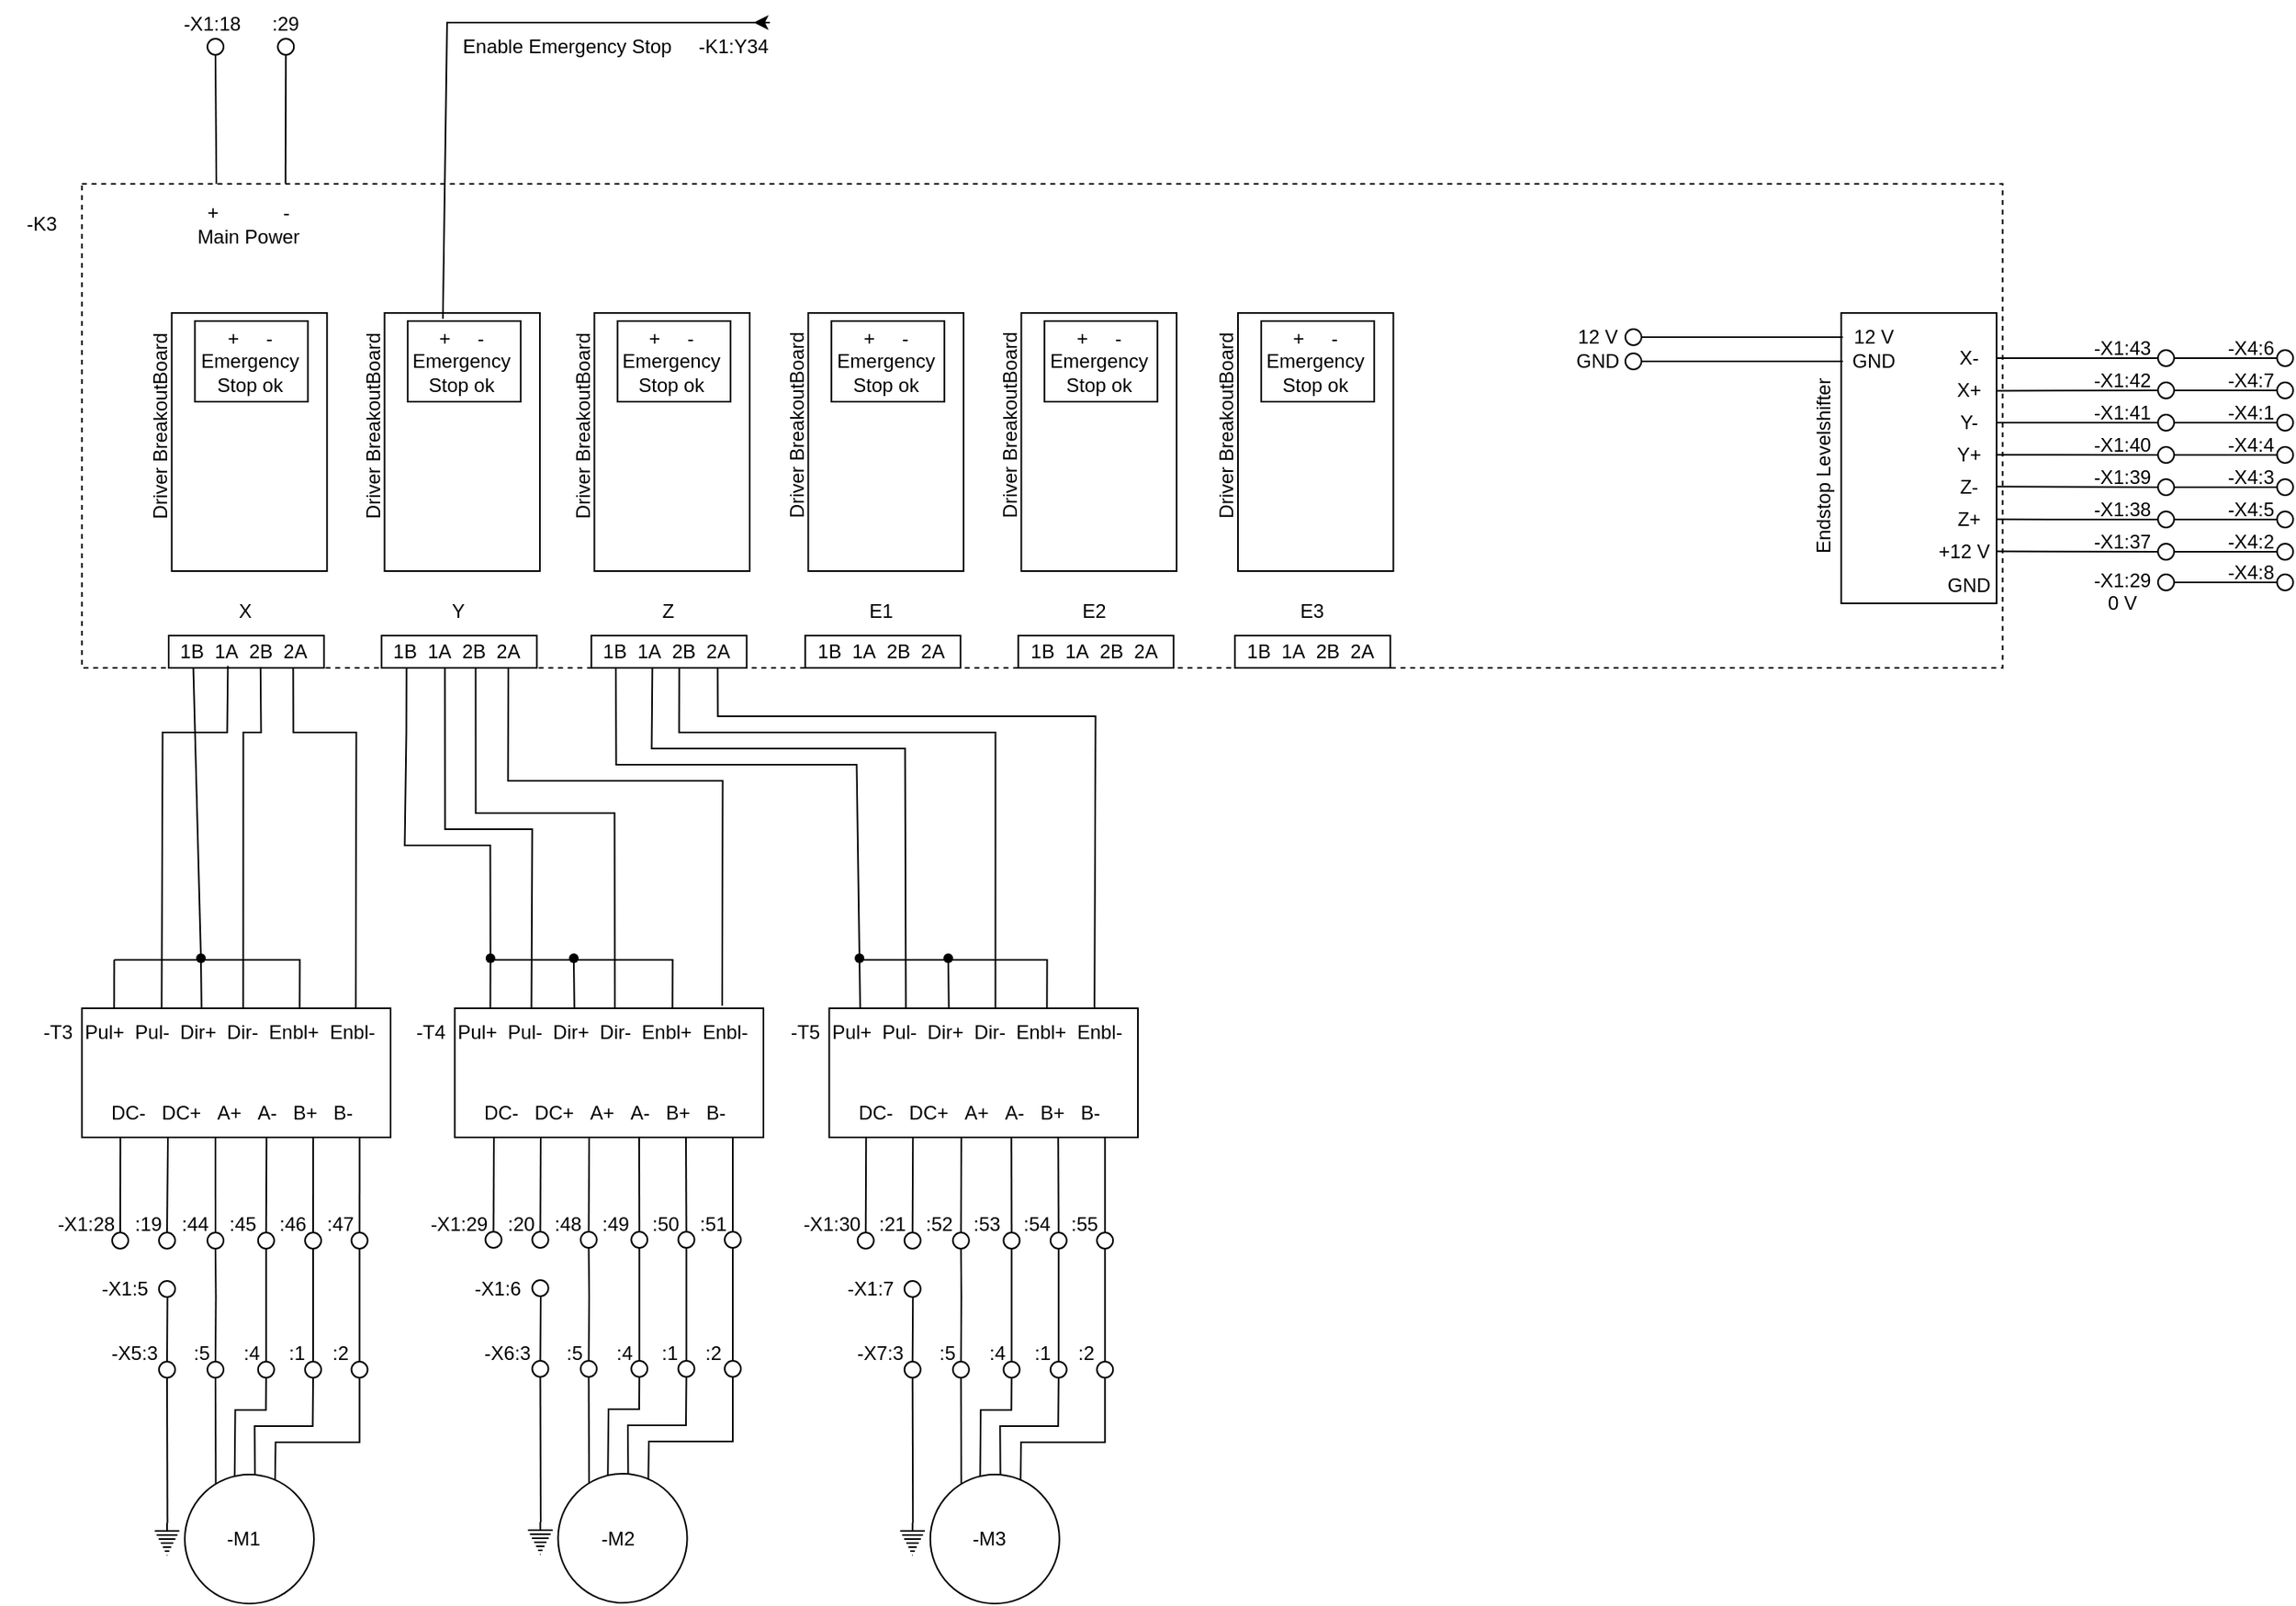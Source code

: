 <mxfile>
    <diagram name="Page-1" id="_w5quBjUEY321jHu5cvN">
        <mxGraphModel dx="269" dy="746" grid="1" gridSize="10" guides="1" tooltips="1" connect="1" arrows="1" fold="1" page="1" pageScale="1" pageWidth="827" pageHeight="1169" math="0" shadow="0">
            <root>
                <mxCell id="0"/>
                <mxCell id="1" parent="0"/>
                <mxCell id="9" value="&lt;font style=&quot;font-size: 12px;&quot; face=&quot;Helvetica&quot;&gt;-X1:43&lt;/font&gt;" style="text;html=1;strokeColor=none;fillColor=none;align=center;verticalAlign=middle;whiteSpace=wrap;rounded=0;" parent="1" vertex="1">
                    <mxGeometry x="1466.25" y="332" width="43.75" height="20" as="geometry"/>
                </mxCell>
                <mxCell id="10" value="&lt;font style=&quot;font-size: 12px;&quot; face=&quot;Helvetica&quot;&gt;-X1:42&lt;/font&gt;" style="text;html=1;strokeColor=none;fillColor=none;align=center;verticalAlign=middle;whiteSpace=wrap;rounded=0;" parent="1" vertex="1">
                    <mxGeometry x="1466.25" y="352" width="43.75" height="20" as="geometry"/>
                </mxCell>
                <mxCell id="11" value="&lt;font style=&quot;font-size: 12px;&quot; face=&quot;Helvetica&quot;&gt;-X1:41&lt;/font&gt;" style="text;html=1;strokeColor=none;fillColor=none;align=center;verticalAlign=middle;whiteSpace=wrap;rounded=0;" parent="1" vertex="1">
                    <mxGeometry x="1466.25" y="372" width="43.75" height="20" as="geometry"/>
                </mxCell>
                <mxCell id="12" value="&lt;font style=&quot;font-size: 12px;&quot; face=&quot;Helvetica&quot;&gt;-X1:40&lt;/font&gt;" style="text;html=1;strokeColor=none;fillColor=none;align=center;verticalAlign=middle;whiteSpace=wrap;rounded=0;" parent="1" vertex="1">
                    <mxGeometry x="1466.25" y="392" width="43.75" height="20" as="geometry"/>
                </mxCell>
                <mxCell id="13" value="&lt;font style=&quot;font-size: 12px;&quot; face=&quot;Helvetica&quot;&gt;-X1:39&lt;/font&gt;" style="text;html=1;strokeColor=none;fillColor=none;align=center;verticalAlign=middle;whiteSpace=wrap;rounded=0;" parent="1" vertex="1">
                    <mxGeometry x="1466.25" y="412" width="43.75" height="20" as="geometry"/>
                </mxCell>
                <mxCell id="14" value="&lt;font style=&quot;font-size: 12px;&quot; face=&quot;Helvetica&quot;&gt;-X1:38&lt;/font&gt;" style="text;html=1;strokeColor=none;fillColor=none;align=center;verticalAlign=middle;whiteSpace=wrap;rounded=0;" parent="1" vertex="1">
                    <mxGeometry x="1466.25" y="432" width="43.75" height="20" as="geometry"/>
                </mxCell>
                <mxCell id="15" value="&lt;font style=&quot;font-size: 12px;&quot; face=&quot;Helvetica&quot;&gt;-X1:37&lt;/font&gt;" style="text;html=1;strokeColor=none;fillColor=none;align=center;verticalAlign=middle;whiteSpace=wrap;rounded=0;" parent="1" vertex="1">
                    <mxGeometry x="1466.25" y="452" width="43.75" height="20" as="geometry"/>
                </mxCell>
                <mxCell id="KrXppkfDbPsKSOxk7Zb5-155" value="&lt;font style=&quot;font-size: 12px;&quot; face=&quot;Helvetica&quot;&gt;:2&lt;/font&gt;" style="text;html=1;strokeColor=none;fillColor=none;align=center;verticalAlign=middle;whiteSpace=wrap;rounded=0;" parent="1" vertex="1">
                    <mxGeometry x="377" y="955" width="13.75" height="20" as="geometry"/>
                </mxCell>
                <mxCell id="KrXppkfDbPsKSOxk7Zb5-154" value="&lt;font style=&quot;font-size: 12px;&quot; face=&quot;Helvetica&quot;&gt;:1&lt;/font&gt;" style="text;html=1;strokeColor=none;fillColor=none;align=center;verticalAlign=middle;whiteSpace=wrap;rounded=0;" parent="1" vertex="1">
                    <mxGeometry x="350" y="955" width="13.75" height="20" as="geometry"/>
                </mxCell>
                <mxCell id="KrXppkfDbPsKSOxk7Zb5-153" value="&lt;font style=&quot;font-size: 12px;&quot; face=&quot;Helvetica&quot;&gt;:4&lt;/font&gt;" style="text;html=1;strokeColor=none;fillColor=none;align=center;verticalAlign=middle;whiteSpace=wrap;rounded=0;" parent="1" vertex="1">
                    <mxGeometry x="321.87" y="955" width="13.75" height="20" as="geometry"/>
                </mxCell>
                <mxCell id="KrXppkfDbPsKSOxk7Zb5-152" value="&lt;font style=&quot;font-size: 12px;&quot; face=&quot;Helvetica&quot;&gt;:5&lt;/font&gt;" style="text;html=1;strokeColor=none;fillColor=none;align=center;verticalAlign=middle;whiteSpace=wrap;rounded=0;" parent="1" vertex="1">
                    <mxGeometry x="290.63" y="955" width="13.75" height="20" as="geometry"/>
                </mxCell>
                <mxCell id="KrXppkfDbPsKSOxk7Zb5-151" value="&lt;font style=&quot;font-size: 12px;&quot; face=&quot;Helvetica&quot;&gt;-X5:3&lt;/font&gt;" style="text;html=1;strokeColor=none;fillColor=none;align=center;verticalAlign=middle;whiteSpace=wrap;rounded=0;" parent="1" vertex="1">
                    <mxGeometry x="225" y="950" width="62.5" height="30" as="geometry"/>
                </mxCell>
                <mxCell id="KrXppkfDbPsKSOxk7Zb5-1" value="" style="rounded=0;whiteSpace=wrap;html=1;fillColor=none;dashed=1;" parent="1" vertex="1">
                    <mxGeometry x="223.75" y="240" width="1190" height="300" as="geometry"/>
                </mxCell>
                <mxCell id="W5E6wQUxxrBwjv3_R4AU-96" value="Enable Emergency Stop&amp;nbsp; &amp;nbsp; &amp;nbsp;-K1:Y34" style="text;html=1;align=center;verticalAlign=middle;resizable=0;points=[];autosize=1;strokeColor=none;fillColor=none;" parent="1" vertex="1">
                    <mxGeometry x="449" y="140" width="210" height="30" as="geometry"/>
                </mxCell>
                <mxCell id="KrXppkfDbPsKSOxk7Zb5-2" value="" style="rounded=0;whiteSpace=wrap;html=1;" parent="1" vertex="1">
                    <mxGeometry x="279.38" y="320" width="96.25" height="160" as="geometry"/>
                </mxCell>
                <mxCell id="KrXppkfDbPsKSOxk7Zb5-4" value="+&amp;nbsp; &amp;nbsp; &amp;nbsp;-&lt;br&gt;Emergency&lt;br&gt;Stop ok" style="text;html=1;strokeColor=none;fillColor=none;align=center;verticalAlign=middle;whiteSpace=wrap;rounded=0;" parent="1" vertex="1">
                    <mxGeometry x="292.5" y="330" width="70" height="40" as="geometry"/>
                </mxCell>
                <mxCell id="KrXppkfDbPsKSOxk7Zb5-5" value="Driver BreakoutBoard" style="text;html=1;strokeColor=none;fillColor=none;align=center;verticalAlign=middle;whiteSpace=wrap;rounded=0;rotation=270;" parent="1" vertex="1">
                    <mxGeometry x="213.13" y="375" width="118.75" height="30" as="geometry"/>
                </mxCell>
                <mxCell id="KrXppkfDbPsKSOxk7Zb5-6" value="" style="rounded=0;whiteSpace=wrap;html=1;" parent="1" vertex="1">
                    <mxGeometry x="277.5" y="520" width="96.25" height="20" as="geometry"/>
                </mxCell>
                <mxCell id="KrXppkfDbPsKSOxk7Zb5-7" value="1B&amp;nbsp; 1A&amp;nbsp; 2B&amp;nbsp; 2A" style="text;html=1;strokeColor=none;fillColor=none;align=center;verticalAlign=middle;whiteSpace=wrap;rounded=0;" parent="1" vertex="1">
                    <mxGeometry x="279.38" y="515" width="90" height="30" as="geometry"/>
                </mxCell>
                <mxCell id="KrXppkfDbPsKSOxk7Zb5-8" value="X" style="text;html=1;strokeColor=none;fillColor=none;align=center;verticalAlign=middle;whiteSpace=wrap;rounded=0;" parent="1" vertex="1">
                    <mxGeometry x="295" y="490" width="60" height="30" as="geometry"/>
                </mxCell>
                <mxCell id="KrXppkfDbPsKSOxk7Zb5-9" value="" style="rounded=0;whiteSpace=wrap;html=1;fillColor=none;" parent="1" vertex="1">
                    <mxGeometry x="293.75" y="325" width="70" height="50" as="geometry"/>
                </mxCell>
                <mxCell id="KrXppkfDbPsKSOxk7Zb5-10" value="" style="rounded=0;whiteSpace=wrap;html=1;" parent="1" vertex="1">
                    <mxGeometry x="411.25" y="320" width="96.25" height="160" as="geometry"/>
                </mxCell>
                <mxCell id="KrXppkfDbPsKSOxk7Zb5-11" value="+&amp;nbsp; &amp;nbsp; &amp;nbsp;-&lt;br&gt;Emergency&lt;br&gt;Stop ok" style="text;html=1;strokeColor=none;fillColor=none;align=center;verticalAlign=middle;whiteSpace=wrap;rounded=0;" parent="1" vertex="1">
                    <mxGeometry x="424.37" y="330" width="70" height="40" as="geometry"/>
                </mxCell>
                <mxCell id="KrXppkfDbPsKSOxk7Zb5-12" value="Driver BreakoutBoard" style="text;html=1;strokeColor=none;fillColor=none;align=center;verticalAlign=middle;whiteSpace=wrap;rounded=0;rotation=270;" parent="1" vertex="1">
                    <mxGeometry x="345" y="375" width="118.75" height="30" as="geometry"/>
                </mxCell>
                <mxCell id="KrXppkfDbPsKSOxk7Zb5-13" value="" style="rounded=0;whiteSpace=wrap;html=1;" parent="1" vertex="1">
                    <mxGeometry x="409.37" y="520" width="96.25" height="20" as="geometry"/>
                </mxCell>
                <mxCell id="KrXppkfDbPsKSOxk7Zb5-14" value="1B&amp;nbsp; 1A&amp;nbsp; 2B&amp;nbsp; 2A" style="text;html=1;strokeColor=none;fillColor=none;align=center;verticalAlign=middle;whiteSpace=wrap;rounded=0;" parent="1" vertex="1">
                    <mxGeometry x="411.25" y="515" width="90" height="30" as="geometry"/>
                </mxCell>
                <mxCell id="KrXppkfDbPsKSOxk7Zb5-15" value="Y" style="text;html=1;strokeColor=none;fillColor=none;align=center;verticalAlign=middle;whiteSpace=wrap;rounded=0;" parent="1" vertex="1">
                    <mxGeometry x="426.87" y="490" width="60" height="30" as="geometry"/>
                </mxCell>
                <mxCell id="KrXppkfDbPsKSOxk7Zb5-16" value="" style="rounded=0;whiteSpace=wrap;html=1;fillColor=none;" parent="1" vertex="1">
                    <mxGeometry x="425.62" y="325" width="70" height="50" as="geometry"/>
                </mxCell>
                <mxCell id="KrXppkfDbPsKSOxk7Zb5-17" value="" style="rounded=0;whiteSpace=wrap;html=1;" parent="1" vertex="1">
                    <mxGeometry x="541.25" y="320" width="96.25" height="160" as="geometry"/>
                </mxCell>
                <mxCell id="KrXppkfDbPsKSOxk7Zb5-18" value="+&amp;nbsp; &amp;nbsp; &amp;nbsp;-&lt;br&gt;Emergency&lt;br&gt;Stop ok" style="text;html=1;strokeColor=none;fillColor=none;align=center;verticalAlign=middle;whiteSpace=wrap;rounded=0;" parent="1" vertex="1">
                    <mxGeometry x="554.37" y="330" width="70" height="40" as="geometry"/>
                </mxCell>
                <mxCell id="KrXppkfDbPsKSOxk7Zb5-19" value="Driver BreakoutBoard" style="text;html=1;strokeColor=none;fillColor=none;align=center;verticalAlign=middle;whiteSpace=wrap;rounded=0;rotation=270;" parent="1" vertex="1">
                    <mxGeometry x="475" y="375" width="118.75" height="30" as="geometry"/>
                </mxCell>
                <mxCell id="KrXppkfDbPsKSOxk7Zb5-20" value="" style="rounded=0;whiteSpace=wrap;html=1;" parent="1" vertex="1">
                    <mxGeometry x="539.37" y="520" width="96.25" height="20" as="geometry"/>
                </mxCell>
                <mxCell id="KrXppkfDbPsKSOxk7Zb5-21" value="1B&amp;nbsp; 1A&amp;nbsp; 2B&amp;nbsp; 2A" style="text;html=1;strokeColor=none;fillColor=none;align=center;verticalAlign=middle;whiteSpace=wrap;rounded=0;" parent="1" vertex="1">
                    <mxGeometry x="541.25" y="515" width="90" height="30" as="geometry"/>
                </mxCell>
                <mxCell id="KrXppkfDbPsKSOxk7Zb5-22" value="Z" style="text;html=1;strokeColor=none;fillColor=none;align=center;verticalAlign=middle;whiteSpace=wrap;rounded=0;" parent="1" vertex="1">
                    <mxGeometry x="556.87" y="490" width="60" height="30" as="geometry"/>
                </mxCell>
                <mxCell id="KrXppkfDbPsKSOxk7Zb5-23" value="" style="rounded=0;whiteSpace=wrap;html=1;fillColor=none;" parent="1" vertex="1">
                    <mxGeometry x="555.62" y="325" width="70" height="50" as="geometry"/>
                </mxCell>
                <mxCell id="KrXppkfDbPsKSOxk7Zb5-24" value="" style="rounded=0;whiteSpace=wrap;html=1;" parent="1" vertex="1">
                    <mxGeometry x="673.75" y="320" width="96.25" height="160" as="geometry"/>
                </mxCell>
                <mxCell id="KrXppkfDbPsKSOxk7Zb5-25" value="+&amp;nbsp; &amp;nbsp; &amp;nbsp;-&lt;br&gt;Emergency&lt;br&gt;Stop ok" style="text;html=1;strokeColor=none;fillColor=none;align=center;verticalAlign=middle;whiteSpace=wrap;rounded=0;" parent="1" vertex="1">
                    <mxGeometry x="686.87" y="330" width="70" height="40" as="geometry"/>
                </mxCell>
                <mxCell id="KrXppkfDbPsKSOxk7Zb5-26" value="Driver BreakoutBoard" style="text;html=1;strokeColor=none;fillColor=none;align=center;verticalAlign=middle;whiteSpace=wrap;rounded=0;rotation=270;" parent="1" vertex="1">
                    <mxGeometry x="607.5" y="375" width="118.75" height="30" as="geometry"/>
                </mxCell>
                <mxCell id="KrXppkfDbPsKSOxk7Zb5-27" value="" style="rounded=0;whiteSpace=wrap;html=1;" parent="1" vertex="1">
                    <mxGeometry x="671.87" y="520" width="96.25" height="20" as="geometry"/>
                </mxCell>
                <mxCell id="KrXppkfDbPsKSOxk7Zb5-28" value="1B&amp;nbsp; 1A&amp;nbsp; 2B&amp;nbsp; 2A" style="text;html=1;strokeColor=none;fillColor=none;align=center;verticalAlign=middle;whiteSpace=wrap;rounded=0;" parent="1" vertex="1">
                    <mxGeometry x="673.75" y="515" width="90" height="30" as="geometry"/>
                </mxCell>
                <mxCell id="KrXppkfDbPsKSOxk7Zb5-29" value="E1" style="text;html=1;strokeColor=none;fillColor=none;align=center;verticalAlign=middle;whiteSpace=wrap;rounded=0;" parent="1" vertex="1">
                    <mxGeometry x="689.37" y="490" width="60" height="30" as="geometry"/>
                </mxCell>
                <mxCell id="KrXppkfDbPsKSOxk7Zb5-30" value="" style="rounded=0;whiteSpace=wrap;html=1;fillColor=none;" parent="1" vertex="1">
                    <mxGeometry x="688.12" y="325" width="70" height="50" as="geometry"/>
                </mxCell>
                <mxCell id="KrXppkfDbPsKSOxk7Zb5-31" value="" style="rounded=0;whiteSpace=wrap;html=1;" parent="1" vertex="1">
                    <mxGeometry x="805.75" y="320" width="96.25" height="160" as="geometry"/>
                </mxCell>
                <mxCell id="KrXppkfDbPsKSOxk7Zb5-32" value="+&amp;nbsp; &amp;nbsp; &amp;nbsp;-&lt;br&gt;Emergency&lt;br&gt;Stop ok" style="text;html=1;strokeColor=none;fillColor=none;align=center;verticalAlign=middle;whiteSpace=wrap;rounded=0;" parent="1" vertex="1">
                    <mxGeometry x="818.87" y="330" width="70" height="40" as="geometry"/>
                </mxCell>
                <mxCell id="KrXppkfDbPsKSOxk7Zb5-33" value="Driver BreakoutBoard" style="text;html=1;strokeColor=none;fillColor=none;align=center;verticalAlign=middle;whiteSpace=wrap;rounded=0;rotation=270;" parent="1" vertex="1">
                    <mxGeometry x="739.5" y="375" width="118.75" height="30" as="geometry"/>
                </mxCell>
                <mxCell id="KrXppkfDbPsKSOxk7Zb5-34" value="" style="rounded=0;whiteSpace=wrap;html=1;" parent="1" vertex="1">
                    <mxGeometry x="803.87" y="520" width="96.25" height="20" as="geometry"/>
                </mxCell>
                <mxCell id="KrXppkfDbPsKSOxk7Zb5-35" value="1B&amp;nbsp; 1A&amp;nbsp; 2B&amp;nbsp; 2A" style="text;html=1;strokeColor=none;fillColor=none;align=center;verticalAlign=middle;whiteSpace=wrap;rounded=0;" parent="1" vertex="1">
                    <mxGeometry x="805.75" y="515" width="90" height="30" as="geometry"/>
                </mxCell>
                <mxCell id="KrXppkfDbPsKSOxk7Zb5-36" value="E2" style="text;html=1;strokeColor=none;fillColor=none;align=center;verticalAlign=middle;whiteSpace=wrap;rounded=0;" parent="1" vertex="1">
                    <mxGeometry x="821.37" y="490" width="60" height="30" as="geometry"/>
                </mxCell>
                <mxCell id="KrXppkfDbPsKSOxk7Zb5-37" value="" style="rounded=0;whiteSpace=wrap;html=1;fillColor=none;" parent="1" vertex="1">
                    <mxGeometry x="820.12" y="325" width="70" height="50" as="geometry"/>
                </mxCell>
                <mxCell id="KrXppkfDbPsKSOxk7Zb5-38" value="" style="rounded=0;whiteSpace=wrap;html=1;" parent="1" vertex="1">
                    <mxGeometry x="940" y="320" width="96.25" height="160" as="geometry"/>
                </mxCell>
                <mxCell id="KrXppkfDbPsKSOxk7Zb5-39" value="+&amp;nbsp; &amp;nbsp; &amp;nbsp;-&lt;br&gt;Emergency&lt;br&gt;Stop ok" style="text;html=1;strokeColor=none;fillColor=none;align=center;verticalAlign=middle;whiteSpace=wrap;rounded=0;" parent="1" vertex="1">
                    <mxGeometry x="953.12" y="330" width="70" height="40" as="geometry"/>
                </mxCell>
                <mxCell id="KrXppkfDbPsKSOxk7Zb5-40" value="Driver BreakoutBoard" style="text;html=1;strokeColor=none;fillColor=none;align=center;verticalAlign=middle;whiteSpace=wrap;rounded=0;rotation=270;" parent="1" vertex="1">
                    <mxGeometry x="873.75" y="375" width="118.75" height="30" as="geometry"/>
                </mxCell>
                <mxCell id="KrXppkfDbPsKSOxk7Zb5-41" value="" style="rounded=0;whiteSpace=wrap;html=1;" parent="1" vertex="1">
                    <mxGeometry x="938.12" y="520" width="96.25" height="20" as="geometry"/>
                </mxCell>
                <mxCell id="KrXppkfDbPsKSOxk7Zb5-42" value="1B&amp;nbsp; 1A&amp;nbsp; 2B&amp;nbsp; 2A" style="text;html=1;strokeColor=none;fillColor=none;align=center;verticalAlign=middle;whiteSpace=wrap;rounded=0;" parent="1" vertex="1">
                    <mxGeometry x="940" y="515" width="90" height="30" as="geometry"/>
                </mxCell>
                <mxCell id="KrXppkfDbPsKSOxk7Zb5-43" value="E3" style="text;html=1;strokeColor=none;fillColor=none;align=center;verticalAlign=middle;whiteSpace=wrap;rounded=0;" parent="1" vertex="1">
                    <mxGeometry x="955.62" y="490" width="60" height="30" as="geometry"/>
                </mxCell>
                <mxCell id="KrXppkfDbPsKSOxk7Zb5-44" value="" style="rounded=0;whiteSpace=wrap;html=1;fillColor=none;" parent="1" vertex="1">
                    <mxGeometry x="954.37" y="325" width="70" height="50" as="geometry"/>
                </mxCell>
                <mxCell id="KrXppkfDbPsKSOxk7Zb5-45" value="" style="rounded=0;whiteSpace=wrap;html=1;" parent="1" vertex="1">
                    <mxGeometry x="1313.75" y="320" width="96.25" height="180" as="geometry"/>
                </mxCell>
                <mxCell id="KrXppkfDbPsKSOxk7Zb5-46" value="Endstop Levelshifter" style="text;html=1;strokeColor=none;fillColor=none;align=center;verticalAlign=middle;whiteSpace=wrap;rounded=0;rotation=270;" parent="1" vertex="1">
                    <mxGeometry x="1243.75" y="400" width="118.75" height="30" as="geometry"/>
                </mxCell>
                <mxCell id="KrXppkfDbPsKSOxk7Zb5-47" value="" style="verticalLabelPosition=bottom;shadow=0;dashed=0;align=center;html=1;verticalAlign=top;strokeWidth=1;shape=ellipse;perimeter=ellipsePerimeter;" parent="1" vertex="1">
                    <mxGeometry x="1180" y="330" width="10" height="10" as="geometry"/>
                </mxCell>
                <mxCell id="KrXppkfDbPsKSOxk7Zb5-48" value="&lt;font style=&quot;font-size: 12px;&quot; face=&quot;Helvetica&quot;&gt;12 V&lt;/font&gt;" style="text;html=1;strokeColor=none;fillColor=none;align=center;verticalAlign=middle;whiteSpace=wrap;rounded=0;" parent="1" vertex="1">
                    <mxGeometry x="1143.75" y="320" width="37.5" height="30" as="geometry"/>
                </mxCell>
                <mxCell id="KrXppkfDbPsKSOxk7Zb5-49" value="" style="verticalLabelPosition=bottom;shadow=0;dashed=0;align=center;html=1;verticalAlign=top;strokeWidth=1;shape=ellipse;perimeter=ellipsePerimeter;" parent="1" vertex="1">
                    <mxGeometry x="1180" y="345" width="10" height="10" as="geometry"/>
                </mxCell>
                <mxCell id="KrXppkfDbPsKSOxk7Zb5-50" value="&lt;font style=&quot;font-size: 12px;&quot; face=&quot;Helvetica&quot;&gt;GND&lt;/font&gt;" style="text;html=1;strokeColor=none;fillColor=none;align=center;verticalAlign=middle;whiteSpace=wrap;rounded=0;" parent="1" vertex="1">
                    <mxGeometry x="1143.75" y="335" width="37.5" height="30" as="geometry"/>
                </mxCell>
                <mxCell id="KrXppkfDbPsKSOxk7Zb5-51" value="&lt;font style=&quot;font-size: 12px;&quot; face=&quot;Helvetica&quot;&gt;12 V&lt;/font&gt;" style="text;html=1;strokeColor=none;fillColor=none;align=center;verticalAlign=middle;whiteSpace=wrap;rounded=0;" parent="1" vertex="1">
                    <mxGeometry x="1314.75" y="320" width="37.5" height="30" as="geometry"/>
                </mxCell>
                <mxCell id="KrXppkfDbPsKSOxk7Zb5-52" value="&lt;font style=&quot;font-size: 12px;&quot; face=&quot;Helvetica&quot;&gt;GND&lt;/font&gt;" style="text;html=1;strokeColor=none;fillColor=none;align=center;verticalAlign=middle;whiteSpace=wrap;rounded=0;" parent="1" vertex="1">
                    <mxGeometry x="1314.75" y="335" width="37.5" height="30" as="geometry"/>
                </mxCell>
                <mxCell id="KrXppkfDbPsKSOxk7Zb5-53" value="" style="endArrow=none;html=1;rounded=0;entryX=0;entryY=0;entryDx=0;entryDy=0;exitX=1;exitY=0.5;exitDx=0;exitDy=0;" parent="1" source="KrXppkfDbPsKSOxk7Zb5-47" target="KrXppkfDbPsKSOxk7Zb5-52" edge="1">
                    <mxGeometry width="50" height="50" relative="1" as="geometry">
                        <mxPoint x="1143.75" y="380" as="sourcePoint"/>
                        <mxPoint x="1193.75" y="330" as="targetPoint"/>
                    </mxGeometry>
                </mxCell>
                <mxCell id="KrXppkfDbPsKSOxk7Zb5-54" value="" style="endArrow=none;html=1;rounded=0;entryX=0;entryY=0;entryDx=0;entryDy=0;exitX=1;exitY=0.5;exitDx=0;exitDy=0;" parent="1" edge="1">
                    <mxGeometry width="50" height="50" relative="1" as="geometry">
                        <mxPoint x="1189.75" y="350" as="sourcePoint"/>
                        <mxPoint x="1314.75" y="350" as="targetPoint"/>
                    </mxGeometry>
                </mxCell>
                <mxCell id="KrXppkfDbPsKSOxk7Zb5-56" value="" style="rounded=0;whiteSpace=wrap;html=1;" parent="1" vertex="1">
                    <mxGeometry x="223.75" y="751" width="191.25" height="80" as="geometry"/>
                </mxCell>
                <mxCell id="KrXppkfDbPsKSOxk7Zb5-57" value="Pul+&amp;nbsp; Pul-&amp;nbsp; Dir+&amp;nbsp; Dir-&amp;nbsp; Enbl+&amp;nbsp; Enbl-&lt;span style=&quot;white-space: pre;&quot;&gt;&#9;&lt;/span&gt;" style="text;html=1;strokeColor=none;fillColor=none;align=center;verticalAlign=middle;whiteSpace=wrap;rounded=0;" parent="1" vertex="1">
                    <mxGeometry x="223.75" y="751" width="190" height="30" as="geometry"/>
                </mxCell>
                <mxCell id="KrXppkfDbPsKSOxk7Zb5-58" value="DC-&amp;nbsp; &amp;nbsp;DC+&amp;nbsp; &amp;nbsp;A+&amp;nbsp; &amp;nbsp;A-&amp;nbsp; &amp;nbsp;B+&amp;nbsp; &amp;nbsp;B-&amp;nbsp;" style="text;html=1;strokeColor=none;fillColor=none;align=center;verticalAlign=middle;whiteSpace=wrap;rounded=0;" parent="1" vertex="1">
                    <mxGeometry x="232.19" y="801" width="173.12" height="30" as="geometry"/>
                </mxCell>
                <mxCell id="KrXppkfDbPsKSOxk7Zb5-59" value="-T3" style="text;html=1;strokeColor=none;fillColor=none;align=center;verticalAlign=middle;whiteSpace=wrap;rounded=0;" parent="1" vertex="1">
                    <mxGeometry x="190" y="751" width="37.5" height="30" as="geometry"/>
                </mxCell>
                <mxCell id="KrXppkfDbPsKSOxk7Zb5-68" value="" style="endArrow=none;html=1;rounded=0;entryX=0.71;entryY=0.012;entryDx=0;entryDy=0;entryPerimeter=0;" parent="1" target="KrXppkfDbPsKSOxk7Zb5-57" edge="1">
                    <mxGeometry width="50" height="50" relative="1" as="geometry">
                        <mxPoint x="243.75" y="721" as="sourcePoint"/>
                        <mxPoint x="363.75" y="750.79" as="targetPoint"/>
                        <Array as="points">
                            <mxPoint x="358.75" y="721"/>
                        </Array>
                    </mxGeometry>
                </mxCell>
                <mxCell id="KrXppkfDbPsKSOxk7Zb5-69" value="" style="endArrow=none;html=1;rounded=0;entryX=0.105;entryY=-0.005;entryDx=0;entryDy=0;entryPerimeter=0;" parent="1" target="KrXppkfDbPsKSOxk7Zb5-57" edge="1">
                    <mxGeometry width="50" height="50" relative="1" as="geometry">
                        <mxPoint x="243.75" y="721" as="sourcePoint"/>
                        <mxPoint x="403.75" y="681" as="targetPoint"/>
                    </mxGeometry>
                </mxCell>
                <mxCell id="KrXppkfDbPsKSOxk7Zb5-70" value="" style="endArrow=none;html=1;rounded=0;exitDx=0;exitDy=0;exitPerimeter=0;" parent="1" source="KrXppkfDbPsKSOxk7Zb5-78" edge="1">
                    <mxGeometry width="50" height="50" relative="1" as="geometry">
                        <mxPoint x="353.75" y="731" as="sourcePoint"/>
                        <mxPoint x="297.75" y="721" as="targetPoint"/>
                    </mxGeometry>
                </mxCell>
                <mxCell id="KrXppkfDbPsKSOxk7Zb5-79" value="" style="endArrow=none;html=1;rounded=0;exitX=0.39;exitY=-0.018;exitDx=0;exitDy=0;exitPerimeter=0;" parent="1" source="KrXppkfDbPsKSOxk7Zb5-57" target="KrXppkfDbPsKSOxk7Zb5-78" edge="1">
                    <mxGeometry width="50" height="50" relative="1" as="geometry">
                        <mxPoint x="297.75" y="750" as="sourcePoint"/>
                        <mxPoint x="297.75" y="721" as="targetPoint"/>
                    </mxGeometry>
                </mxCell>
                <mxCell id="KrXppkfDbPsKSOxk7Zb5-78" value="" style="shape=waypoint;sketch=0;fillStyle=solid;size=6;pointerEvents=1;points=[];fillColor=none;resizable=0;rotatable=0;perimeter=centerPerimeter;snapToPoint=1;" parent="1" vertex="1">
                    <mxGeometry x="287.5" y="710" width="20" height="20" as="geometry"/>
                </mxCell>
                <mxCell id="KrXppkfDbPsKSOxk7Zb5-80" value="" style="rounded=0;whiteSpace=wrap;html=1;" parent="1" vertex="1">
                    <mxGeometry x="454.75" y="751" width="191.25" height="80" as="geometry"/>
                </mxCell>
                <mxCell id="KrXppkfDbPsKSOxk7Zb5-81" value="Pul+&amp;nbsp; Pul-&amp;nbsp; Dir+&amp;nbsp; Dir-&amp;nbsp; Enbl+&amp;nbsp; Enbl-&lt;span style=&quot;white-space: pre;&quot;&gt;&#9;&lt;/span&gt;" style="text;html=1;strokeColor=none;fillColor=none;align=center;verticalAlign=middle;whiteSpace=wrap;rounded=0;" parent="1" vertex="1">
                    <mxGeometry x="454.75" y="751" width="190" height="30" as="geometry"/>
                </mxCell>
                <mxCell id="KrXppkfDbPsKSOxk7Zb5-82" value="DC-&amp;nbsp; &amp;nbsp;DC+&amp;nbsp; &amp;nbsp;A+&amp;nbsp; &amp;nbsp;A-&amp;nbsp; &amp;nbsp;B+&amp;nbsp; &amp;nbsp;B-&amp;nbsp;" style="text;html=1;strokeColor=none;fillColor=none;align=center;verticalAlign=middle;whiteSpace=wrap;rounded=0;" parent="1" vertex="1">
                    <mxGeometry x="463.19" y="801" width="173.12" height="30" as="geometry"/>
                </mxCell>
                <mxCell id="KrXppkfDbPsKSOxk7Zb5-83" value="-T4" style="text;html=1;strokeColor=none;fillColor=none;align=center;verticalAlign=middle;whiteSpace=wrap;rounded=0;" parent="1" vertex="1">
                    <mxGeometry x="421" y="751" width="37.5" height="30" as="geometry"/>
                </mxCell>
                <mxCell id="KrXppkfDbPsKSOxk7Zb5-84" value="" style="endArrow=none;html=1;rounded=0;entryX=0.71;entryY=0.012;entryDx=0;entryDy=0;entryPerimeter=0;" parent="1" target="KrXppkfDbPsKSOxk7Zb5-81" edge="1">
                    <mxGeometry width="50" height="50" relative="1" as="geometry">
                        <mxPoint x="474.75" y="721" as="sourcePoint"/>
                        <mxPoint x="594.75" y="750.79" as="targetPoint"/>
                        <Array as="points">
                            <mxPoint x="589.75" y="721"/>
                        </Array>
                    </mxGeometry>
                </mxCell>
                <mxCell id="KrXppkfDbPsKSOxk7Zb5-85" value="" style="endArrow=none;html=1;rounded=0;entryX=0.116;entryY=0.001;entryDx=0;entryDy=0;entryPerimeter=0;" parent="1" source="KrXppkfDbPsKSOxk7Zb5-105" target="KrXppkfDbPsKSOxk7Zb5-81" edge="1">
                    <mxGeometry width="50" height="50" relative="1" as="geometry">
                        <mxPoint x="474.75" y="721" as="sourcePoint"/>
                        <mxPoint x="634.75" y="681" as="targetPoint"/>
                    </mxGeometry>
                </mxCell>
                <mxCell id="KrXppkfDbPsKSOxk7Zb5-86" value="" style="endArrow=none;html=1;rounded=0;exitDx=0;exitDy=0;exitPerimeter=0;" parent="1" source="KrXppkfDbPsKSOxk7Zb5-88" edge="1">
                    <mxGeometry width="50" height="50" relative="1" as="geometry">
                        <mxPoint x="584.75" y="731" as="sourcePoint"/>
                        <mxPoint x="528.75" y="721" as="targetPoint"/>
                    </mxGeometry>
                </mxCell>
                <mxCell id="KrXppkfDbPsKSOxk7Zb5-87" value="" style="endArrow=none;html=1;rounded=0;exitX=0.39;exitY=-0.018;exitDx=0;exitDy=0;exitPerimeter=0;" parent="1" source="KrXppkfDbPsKSOxk7Zb5-81" target="KrXppkfDbPsKSOxk7Zb5-88" edge="1">
                    <mxGeometry width="50" height="50" relative="1" as="geometry">
                        <mxPoint x="528.75" y="750" as="sourcePoint"/>
                        <mxPoint x="528.75" y="721" as="targetPoint"/>
                    </mxGeometry>
                </mxCell>
                <mxCell id="KrXppkfDbPsKSOxk7Zb5-88" value="" style="shape=waypoint;sketch=0;fillStyle=solid;size=6;pointerEvents=1;points=[];fillColor=none;resizable=0;rotatable=0;perimeter=centerPerimeter;snapToPoint=1;" parent="1" vertex="1">
                    <mxGeometry x="518.5" y="710" width="20" height="20" as="geometry"/>
                </mxCell>
                <mxCell id="KrXppkfDbPsKSOxk7Zb5-89" value="" style="rounded=0;whiteSpace=wrap;html=1;" parent="1" vertex="1">
                    <mxGeometry x="686.75" y="751" width="191.25" height="80" as="geometry"/>
                </mxCell>
                <mxCell id="KrXppkfDbPsKSOxk7Zb5-90" value="Pul+&amp;nbsp; Pul-&amp;nbsp; Dir+&amp;nbsp; Dir-&amp;nbsp; Enbl+&amp;nbsp; Enbl-&lt;span style=&quot;white-space: pre;&quot;&gt;&#9;&lt;/span&gt;" style="text;html=1;strokeColor=none;fillColor=none;align=center;verticalAlign=middle;whiteSpace=wrap;rounded=0;" parent="1" vertex="1">
                    <mxGeometry x="686.75" y="751" width="190" height="30" as="geometry"/>
                </mxCell>
                <mxCell id="KrXppkfDbPsKSOxk7Zb5-91" value="DC-&amp;nbsp; &amp;nbsp;DC+&amp;nbsp; &amp;nbsp;A+&amp;nbsp; &amp;nbsp;A-&amp;nbsp; &amp;nbsp;B+&amp;nbsp; &amp;nbsp;B-&amp;nbsp;" style="text;html=1;strokeColor=none;fillColor=none;align=center;verticalAlign=middle;whiteSpace=wrap;rounded=0;" parent="1" vertex="1">
                    <mxGeometry x="695.19" y="801" width="173.12" height="30" as="geometry"/>
                </mxCell>
                <mxCell id="KrXppkfDbPsKSOxk7Zb5-92" value="-T5" style="text;html=1;strokeColor=none;fillColor=none;align=center;verticalAlign=middle;whiteSpace=wrap;rounded=0;" parent="1" vertex="1">
                    <mxGeometry x="653" y="751" width="37.5" height="30" as="geometry"/>
                </mxCell>
                <mxCell id="KrXppkfDbPsKSOxk7Zb5-93" value="" style="endArrow=none;html=1;rounded=0;entryX=0.71;entryY=0.012;entryDx=0;entryDy=0;entryPerimeter=0;" parent="1" target="KrXppkfDbPsKSOxk7Zb5-90" edge="1">
                    <mxGeometry width="50" height="50" relative="1" as="geometry">
                        <mxPoint x="706.75" y="721" as="sourcePoint"/>
                        <mxPoint x="826.75" y="750.79" as="targetPoint"/>
                        <Array as="points">
                            <mxPoint x="821.75" y="721"/>
                        </Array>
                    </mxGeometry>
                </mxCell>
                <mxCell id="KrXppkfDbPsKSOxk7Zb5-94" value="" style="endArrow=none;html=1;rounded=0;entryX=0.101;entryY=0.013;entryDx=0;entryDy=0;entryPerimeter=0;" parent="1" source="KrXppkfDbPsKSOxk7Zb5-74" target="KrXppkfDbPsKSOxk7Zb5-90" edge="1">
                    <mxGeometry width="50" height="50" relative="1" as="geometry">
                        <mxPoint x="706.75" y="721" as="sourcePoint"/>
                        <mxPoint x="705.75" y="750" as="targetPoint"/>
                    </mxGeometry>
                </mxCell>
                <mxCell id="KrXppkfDbPsKSOxk7Zb5-95" value="" style="endArrow=none;html=1;rounded=0;exitDx=0;exitDy=0;exitPerimeter=0;" parent="1" source="KrXppkfDbPsKSOxk7Zb5-97" edge="1">
                    <mxGeometry width="50" height="50" relative="1" as="geometry">
                        <mxPoint x="816.75" y="731" as="sourcePoint"/>
                        <mxPoint x="760.75" y="721" as="targetPoint"/>
                    </mxGeometry>
                </mxCell>
                <mxCell id="KrXppkfDbPsKSOxk7Zb5-96" value="" style="endArrow=none;html=1;rounded=0;exitX=0.39;exitY=-0.018;exitDx=0;exitDy=0;exitPerimeter=0;" parent="1" source="KrXppkfDbPsKSOxk7Zb5-90" target="KrXppkfDbPsKSOxk7Zb5-97" edge="1">
                    <mxGeometry width="50" height="50" relative="1" as="geometry">
                        <mxPoint x="760.75" y="750" as="sourcePoint"/>
                        <mxPoint x="760.75" y="721" as="targetPoint"/>
                    </mxGeometry>
                </mxCell>
                <mxCell id="KrXppkfDbPsKSOxk7Zb5-97" value="" style="shape=waypoint;sketch=0;fillStyle=solid;size=6;pointerEvents=1;points=[];fillColor=none;resizable=0;rotatable=0;perimeter=centerPerimeter;snapToPoint=1;" parent="1" vertex="1">
                    <mxGeometry x="750.5" y="710" width="20" height="20" as="geometry"/>
                </mxCell>
                <mxCell id="KrXppkfDbPsKSOxk7Zb5-100" value="" style="endArrow=none;html=1;rounded=0;entryX=0.058;entryY=0.999;entryDx=0;entryDy=0;entryPerimeter=0;" parent="1" source="KrXppkfDbPsKSOxk7Zb5-78" target="KrXppkfDbPsKSOxk7Zb5-1" edge="1">
                    <mxGeometry width="50" height="50" relative="1" as="geometry">
                        <mxPoint x="293.75" y="570" as="sourcePoint"/>
                        <mxPoint x="333.75" y="550" as="targetPoint"/>
                        <Array as="points"/>
                    </mxGeometry>
                </mxCell>
                <mxCell id="KrXppkfDbPsKSOxk7Zb5-101" value="" style="endArrow=none;html=1;rounded=0;entryX=0.076;entryY=0.996;entryDx=0;entryDy=0;entryPerimeter=0;exitX=0.26;exitY=-0.01;exitDx=0;exitDy=0;exitPerimeter=0;" parent="1" source="KrXppkfDbPsKSOxk7Zb5-57" target="KrXppkfDbPsKSOxk7Zb5-1" edge="1">
                    <mxGeometry width="50" height="50" relative="1" as="geometry">
                        <mxPoint x="283.75" y="600" as="sourcePoint"/>
                        <mxPoint x="333.75" y="550" as="targetPoint"/>
                        <Array as="points">
                            <mxPoint x="273.75" y="580"/>
                            <mxPoint x="313.75" y="580"/>
                        </Array>
                    </mxGeometry>
                </mxCell>
                <mxCell id="KrXppkfDbPsKSOxk7Zb5-102" value="" style="endArrow=none;html=1;rounded=0;entryX=0.093;entryY=0.998;entryDx=0;entryDy=0;entryPerimeter=0;exitX=0.526;exitY=0.007;exitDx=0;exitDy=0;exitPerimeter=0;" parent="1" source="KrXppkfDbPsKSOxk7Zb5-57" target="KrXppkfDbPsKSOxk7Zb5-1" edge="1">
                    <mxGeometry width="50" height="50" relative="1" as="geometry">
                        <mxPoint x="283.75" y="600" as="sourcePoint"/>
                        <mxPoint x="333.75" y="550" as="targetPoint"/>
                        <Array as="points">
                            <mxPoint x="323.75" y="580"/>
                            <mxPoint x="334.75" y="580"/>
                        </Array>
                    </mxGeometry>
                </mxCell>
                <mxCell id="KrXppkfDbPsKSOxk7Zb5-103" value="" style="endArrow=none;html=1;rounded=0;entryX=0.11;entryY=0.999;entryDx=0;entryDy=0;entryPerimeter=0;exitX=0.893;exitY=-0.006;exitDx=0;exitDy=0;exitPerimeter=0;" parent="1" source="KrXppkfDbPsKSOxk7Zb5-57" target="KrXppkfDbPsKSOxk7Zb5-1" edge="1">
                    <mxGeometry width="50" height="50" relative="1" as="geometry">
                        <mxPoint x="273.75" y="610" as="sourcePoint"/>
                        <mxPoint x="323.75" y="560" as="targetPoint"/>
                        <Array as="points">
                            <mxPoint x="393.75" y="580"/>
                            <mxPoint x="354.75" y="580"/>
                        </Array>
                    </mxGeometry>
                </mxCell>
                <mxCell id="KrXppkfDbPsKSOxk7Zb5-104" value="" style="endArrow=none;html=1;rounded=0;entryX=0.169;entryY=1.001;entryDx=0;entryDy=0;entryPerimeter=0;" parent="1" source="KrXppkfDbPsKSOxk7Zb5-105" target="KrXppkfDbPsKSOxk7Zb5-1" edge="1">
                    <mxGeometry width="50" height="50" relative="1" as="geometry">
                        <mxPoint x="473.75" y="720" as="sourcePoint"/>
                        <mxPoint x="523.75" y="570" as="targetPoint"/>
                        <Array as="points">
                            <mxPoint x="476.75" y="650"/>
                            <mxPoint x="423.75" y="650"/>
                            <mxPoint x="424.75" y="580"/>
                        </Array>
                    </mxGeometry>
                </mxCell>
                <mxCell id="KrXppkfDbPsKSOxk7Zb5-106" value="" style="endArrow=none;html=1;rounded=0;entryDx=0;entryDy=0;entryPerimeter=0;" parent="1" target="KrXppkfDbPsKSOxk7Zb5-105" edge="1">
                    <mxGeometry width="50" height="50" relative="1" as="geometry">
                        <mxPoint x="474.75" y="721" as="sourcePoint"/>
                        <mxPoint x="474.75" y="751" as="targetPoint"/>
                    </mxGeometry>
                </mxCell>
                <mxCell id="KrXppkfDbPsKSOxk7Zb5-105" value="" style="shape=waypoint;sketch=0;fillStyle=solid;size=6;pointerEvents=1;points=[];fillColor=none;resizable=0;rotatable=0;perimeter=centerPerimeter;snapToPoint=1;" parent="1" vertex="1">
                    <mxGeometry x="466.87" y="710" width="20" height="20" as="geometry"/>
                </mxCell>
                <mxCell id="KrXppkfDbPsKSOxk7Zb5-107" value="" style="endArrow=none;html=1;rounded=0;entryX=0.189;entryY=1.001;entryDx=0;entryDy=0;entryPerimeter=0;exitX=0.25;exitY=0;exitDx=0;exitDy=0;" parent="1" source="KrXppkfDbPsKSOxk7Zb5-81" target="KrXppkfDbPsKSOxk7Zb5-1" edge="1">
                    <mxGeometry width="50" height="50" relative="1" as="geometry">
                        <mxPoint x="513.75" y="630" as="sourcePoint"/>
                        <mxPoint x="563.75" y="580" as="targetPoint"/>
                        <Array as="points">
                            <mxPoint x="502.75" y="640"/>
                            <mxPoint x="448.75" y="640"/>
                        </Array>
                    </mxGeometry>
                </mxCell>
                <mxCell id="KrXppkfDbPsKSOxk7Zb5-108" value="" style="endArrow=none;html=1;rounded=0;entryX=0.205;entryY=0.999;entryDx=0;entryDy=0;entryPerimeter=0;exitX=0.522;exitY=-0.015;exitDx=0;exitDy=0;exitPerimeter=0;" parent="1" source="KrXppkfDbPsKSOxk7Zb5-81" target="KrXppkfDbPsKSOxk7Zb5-1" edge="1">
                    <mxGeometry width="50" height="50" relative="1" as="geometry">
                        <mxPoint x="513.75" y="630" as="sourcePoint"/>
                        <mxPoint x="563.75" y="580" as="targetPoint"/>
                        <Array as="points">
                            <mxPoint x="553.75" y="630"/>
                            <mxPoint x="467.75" y="630"/>
                        </Array>
                    </mxGeometry>
                </mxCell>
                <mxCell id="KrXppkfDbPsKSOxk7Zb5-109" value="" style="endArrow=none;html=1;rounded=0;exitX=0.872;exitY=-0.056;exitDx=0;exitDy=0;exitPerimeter=0;entryX=0.222;entryY=1.001;entryDx=0;entryDy=0;entryPerimeter=0;" parent="1" source="KrXppkfDbPsKSOxk7Zb5-81" target="KrXppkfDbPsKSOxk7Zb5-1" edge="1">
                    <mxGeometry width="50" height="50" relative="1" as="geometry">
                        <mxPoint x="513.75" y="630" as="sourcePoint"/>
                        <mxPoint x="563.75" y="580" as="targetPoint"/>
                        <Array as="points">
                            <mxPoint x="620.75" y="610"/>
                            <mxPoint x="487.75" y="610"/>
                        </Array>
                    </mxGeometry>
                </mxCell>
                <mxCell id="KrXppkfDbPsKSOxk7Zb5-110" value="" style="endArrow=none;html=1;rounded=0;entryX=0.278;entryY=1.001;entryDx=0;entryDy=0;entryPerimeter=0;" parent="1" source="KrXppkfDbPsKSOxk7Zb5-74" target="KrXppkfDbPsKSOxk7Zb5-1" edge="1">
                    <mxGeometry width="50" height="50" relative="1" as="geometry">
                        <mxPoint x="703.75" y="720" as="sourcePoint"/>
                        <mxPoint x="663.75" y="590" as="targetPoint"/>
                        <Array as="points">
                            <mxPoint x="703.75" y="600"/>
                            <mxPoint x="554.75" y="600"/>
                        </Array>
                    </mxGeometry>
                </mxCell>
                <mxCell id="KrXppkfDbPsKSOxk7Zb5-111" value="" style="endArrow=none;html=1;rounded=0;entryDx=0;entryDy=0;entryPerimeter=0;" parent="1" target="KrXppkfDbPsKSOxk7Zb5-74" edge="1">
                    <mxGeometry width="50" height="50" relative="1" as="geometry">
                        <mxPoint x="706.75" y="721" as="sourcePoint"/>
                        <mxPoint x="706.75" y="751" as="targetPoint"/>
                    </mxGeometry>
                </mxCell>
                <mxCell id="KrXppkfDbPsKSOxk7Zb5-74" value="" style="shape=waypoint;sketch=0;fillStyle=solid;size=6;pointerEvents=1;points=[];fillColor=none;resizable=0;rotatable=0;perimeter=centerPerimeter;snapToPoint=1;" parent="1" vertex="1">
                    <mxGeometry x="695.5" y="710" width="20" height="20" as="geometry"/>
                </mxCell>
                <mxCell id="KrXppkfDbPsKSOxk7Zb5-112" value="" style="endArrow=none;html=1;rounded=0;entryX=0.297;entryY=1;entryDx=0;entryDy=0;entryPerimeter=0;exitX=0.25;exitY=0;exitDx=0;exitDy=0;" parent="1" source="KrXppkfDbPsKSOxk7Zb5-90" target="KrXppkfDbPsKSOxk7Zb5-1" edge="1">
                    <mxGeometry width="50" height="50" relative="1" as="geometry">
                        <mxPoint x="553.75" y="640" as="sourcePoint"/>
                        <mxPoint x="603.75" y="590" as="targetPoint"/>
                        <Array as="points">
                            <mxPoint x="733.75" y="590"/>
                            <mxPoint x="576.75" y="590"/>
                        </Array>
                    </mxGeometry>
                </mxCell>
                <mxCell id="KrXppkfDbPsKSOxk7Zb5-113" value="" style="endArrow=none;html=1;rounded=0;entryX=0.311;entryY=1;entryDx=0;entryDy=0;entryPerimeter=0;exitX=0.542;exitY=-0.017;exitDx=0;exitDy=0;exitPerimeter=0;" parent="1" source="KrXppkfDbPsKSOxk7Zb5-90" target="KrXppkfDbPsKSOxk7Zb5-1" edge="1">
                    <mxGeometry width="50" height="50" relative="1" as="geometry">
                        <mxPoint x="553.75" y="640" as="sourcePoint"/>
                        <mxPoint x="603.75" y="590" as="targetPoint"/>
                        <Array as="points">
                            <mxPoint x="789.75" y="580"/>
                            <mxPoint x="593.75" y="580"/>
                        </Array>
                    </mxGeometry>
                </mxCell>
                <mxCell id="KrXppkfDbPsKSOxk7Zb5-114" value="" style="endArrow=none;html=1;rounded=0;entryX=0.331;entryY=0.999;entryDx=0;entryDy=0;entryPerimeter=0;exitX=0.865;exitY=0.005;exitDx=0;exitDy=0;exitPerimeter=0;" parent="1" source="KrXppkfDbPsKSOxk7Zb5-90" target="KrXppkfDbPsKSOxk7Zb5-1" edge="1">
                    <mxGeometry width="50" height="50" relative="1" as="geometry">
                        <mxPoint x="483.75" y="640" as="sourcePoint"/>
                        <mxPoint x="533.75" y="590" as="targetPoint"/>
                        <Array as="points">
                            <mxPoint x="851.75" y="570"/>
                            <mxPoint x="617.75" y="570"/>
                        </Array>
                    </mxGeometry>
                </mxCell>
                <mxCell id="KrXppkfDbPsKSOxk7Zb5-115" value="&lt;font style=&quot;font-size: 12px;&quot; face=&quot;Helvetica&quot;&gt;-X1:28&lt;/font&gt;" style="text;html=1;strokeColor=none;fillColor=none;align=center;verticalAlign=middle;whiteSpace=wrap;rounded=0;" parent="1" vertex="1">
                    <mxGeometry x="195" y="870" width="62.5" height="30" as="geometry"/>
                </mxCell>
                <mxCell id="KrXppkfDbPsKSOxk7Zb5-116" value="" style="verticalLabelPosition=bottom;shadow=0;dashed=0;align=center;html=1;verticalAlign=top;strokeWidth=1;shape=ellipse;perimeter=ellipsePerimeter;" parent="1" vertex="1">
                    <mxGeometry x="242.5" y="890" width="10" height="10" as="geometry"/>
                </mxCell>
                <mxCell id="KrXppkfDbPsKSOxk7Zb5-117" value="" style="endArrow=none;html=1;rounded=0;exitX=0.5;exitY=0;exitDx=0;exitDy=0;entryX=0.089;entryY=1.007;entryDx=0;entryDy=0;entryPerimeter=0;" parent="1" source="KrXppkfDbPsKSOxk7Zb5-116" target="KrXppkfDbPsKSOxk7Zb5-58" edge="1">
                    <mxGeometry width="50" height="50" relative="1" as="geometry">
                        <mxPoint x="253.75" y="880" as="sourcePoint"/>
                        <mxPoint x="247.75" y="850" as="targetPoint"/>
                    </mxGeometry>
                </mxCell>
                <mxCell id="KrXppkfDbPsKSOxk7Zb5-118" value="" style="verticalLabelPosition=bottom;shadow=0;dashed=0;align=center;html=1;verticalAlign=top;strokeWidth=1;shape=ellipse;perimeter=ellipsePerimeter;" parent="1" vertex="1">
                    <mxGeometry x="271.5" y="890" width="10" height="10" as="geometry"/>
                </mxCell>
                <mxCell id="KrXppkfDbPsKSOxk7Zb5-119" value="" style="endArrow=none;html=1;rounded=0;exitX=0.5;exitY=0;exitDx=0;exitDy=0;entryX=0.259;entryY=1.015;entryDx=0;entryDy=0;entryPerimeter=0;" parent="1" source="KrXppkfDbPsKSOxk7Zb5-118" target="KrXppkfDbPsKSOxk7Zb5-58" edge="1">
                    <mxGeometry width="50" height="50" relative="1" as="geometry">
                        <mxPoint x="282.75" y="880" as="sourcePoint"/>
                        <mxPoint x="276.75" y="850" as="targetPoint"/>
                    </mxGeometry>
                </mxCell>
                <mxCell id="KrXppkfDbPsKSOxk7Zb5-120" value="" style="verticalLabelPosition=bottom;shadow=0;dashed=0;align=center;html=1;verticalAlign=top;strokeWidth=1;shape=ellipse;perimeter=ellipsePerimeter;" parent="1" vertex="1">
                    <mxGeometry x="301.5" y="890" width="10" height="10" as="geometry"/>
                </mxCell>
                <mxCell id="KrXppkfDbPsKSOxk7Zb5-121" value="" style="endArrow=none;html=1;rounded=0;exitX=0.5;exitY=0;exitDx=0;exitDy=0;entryX=0.429;entryY=1;entryDx=0;entryDy=0;entryPerimeter=0;" parent="1" source="KrXppkfDbPsKSOxk7Zb5-120" target="KrXppkfDbPsKSOxk7Zb5-58" edge="1">
                    <mxGeometry width="50" height="50" relative="1" as="geometry">
                        <mxPoint x="312.75" y="880" as="sourcePoint"/>
                        <mxPoint x="306.75" y="850" as="targetPoint"/>
                    </mxGeometry>
                </mxCell>
                <mxCell id="KrXppkfDbPsKSOxk7Zb5-122" value="" style="verticalLabelPosition=bottom;shadow=0;dashed=0;align=center;html=1;verticalAlign=top;strokeWidth=1;shape=ellipse;perimeter=ellipsePerimeter;" parent="1" vertex="1">
                    <mxGeometry x="332.88" y="890" width="10" height="10" as="geometry"/>
                </mxCell>
                <mxCell id="KrXppkfDbPsKSOxk7Zb5-123" value="" style="endArrow=none;html=1;rounded=0;exitX=0.5;exitY=0;exitDx=0;exitDy=0;entryX=0.612;entryY=1.007;entryDx=0;entryDy=0;entryPerimeter=0;" parent="1" source="KrXppkfDbPsKSOxk7Zb5-122" target="KrXppkfDbPsKSOxk7Zb5-58" edge="1">
                    <mxGeometry width="50" height="50" relative="1" as="geometry">
                        <mxPoint x="344.13" y="880" as="sourcePoint"/>
                        <mxPoint x="338.13" y="850" as="targetPoint"/>
                    </mxGeometry>
                </mxCell>
                <mxCell id="KrXppkfDbPsKSOxk7Zb5-124" value="" style="verticalLabelPosition=bottom;shadow=0;dashed=0;align=center;html=1;verticalAlign=top;strokeWidth=1;shape=ellipse;perimeter=ellipsePerimeter;" parent="1" vertex="1">
                    <mxGeometry x="362" y="890" width="10" height="10" as="geometry"/>
                </mxCell>
                <mxCell id="KrXppkfDbPsKSOxk7Zb5-125" value="" style="endArrow=none;html=1;rounded=0;exitX=0.5;exitY=0;exitDx=0;exitDy=0;entryX=0.779;entryY=1;entryDx=0;entryDy=0;entryPerimeter=0;" parent="1" source="KrXppkfDbPsKSOxk7Zb5-124" target="KrXppkfDbPsKSOxk7Zb5-58" edge="1">
                    <mxGeometry width="50" height="50" relative="1" as="geometry">
                        <mxPoint x="373.25" y="880" as="sourcePoint"/>
                        <mxPoint x="367.25" y="850" as="targetPoint"/>
                    </mxGeometry>
                </mxCell>
                <mxCell id="KrXppkfDbPsKSOxk7Zb5-126" value="" style="verticalLabelPosition=bottom;shadow=0;dashed=0;align=center;html=1;verticalAlign=top;strokeWidth=1;shape=ellipse;perimeter=ellipsePerimeter;" parent="1" vertex="1">
                    <mxGeometry x="390.75" y="890" width="10" height="10" as="geometry"/>
                </mxCell>
                <mxCell id="KrXppkfDbPsKSOxk7Zb5-127" value="" style="endArrow=none;html=1;rounded=0;exitX=0.5;exitY=0;exitDx=0;exitDy=0;entryX=0.945;entryY=1;entryDx=0;entryDy=0;entryPerimeter=0;" parent="1" source="KrXppkfDbPsKSOxk7Zb5-126" target="KrXppkfDbPsKSOxk7Zb5-58" edge="1">
                    <mxGeometry width="50" height="50" relative="1" as="geometry">
                        <mxPoint x="402" y="880" as="sourcePoint"/>
                        <mxPoint x="396" y="850" as="targetPoint"/>
                    </mxGeometry>
                </mxCell>
                <mxCell id="KrXppkfDbPsKSOxk7Zb5-139" value="" style="verticalLabelPosition=bottom;shadow=0;dashed=0;align=center;html=1;verticalAlign=top;strokeWidth=1;shape=ellipse;perimeter=ellipsePerimeter;" parent="1" vertex="1">
                    <mxGeometry x="271.5" y="970" width="10" height="10" as="geometry"/>
                </mxCell>
                <mxCell id="KrXppkfDbPsKSOxk7Zb5-140" value="" style="endArrow=none;html=1;rounded=0;exitX=0.5;exitY=0;exitDx=0;exitDy=0;" parent="1" source="KrXppkfDbPsKSOxk7Zb5-139" edge="1">
                    <mxGeometry width="50" height="50" relative="1" as="geometry">
                        <mxPoint x="282.75" y="960" as="sourcePoint"/>
                        <mxPoint x="276.75" y="930" as="targetPoint"/>
                    </mxGeometry>
                </mxCell>
                <mxCell id="KrXppkfDbPsKSOxk7Zb5-141" value="" style="verticalLabelPosition=bottom;shadow=0;dashed=0;align=center;html=1;verticalAlign=top;strokeWidth=1;shape=ellipse;perimeter=ellipsePerimeter;" parent="1" vertex="1">
                    <mxGeometry x="301.5" y="970" width="10" height="10" as="geometry"/>
                </mxCell>
                <mxCell id="KrXppkfDbPsKSOxk7Zb5-142" value="" style="endArrow=none;html=1;rounded=0;exitX=0.5;exitY=0;exitDx=0;exitDy=0;" parent="1" source="KrXppkfDbPsKSOxk7Zb5-141" edge="1">
                    <mxGeometry width="50" height="50" relative="1" as="geometry">
                        <mxPoint x="312.75" y="960" as="sourcePoint"/>
                        <mxPoint x="306.75" y="930" as="targetPoint"/>
                    </mxGeometry>
                </mxCell>
                <mxCell id="KrXppkfDbPsKSOxk7Zb5-143" value="" style="verticalLabelPosition=bottom;shadow=0;dashed=0;align=center;html=1;verticalAlign=top;strokeWidth=1;shape=ellipse;perimeter=ellipsePerimeter;" parent="1" vertex="1">
                    <mxGeometry x="332.88" y="970" width="10" height="10" as="geometry"/>
                </mxCell>
                <mxCell id="KrXppkfDbPsKSOxk7Zb5-144" value="" style="endArrow=none;html=1;rounded=0;exitX=0.5;exitY=0;exitDx=0;exitDy=0;entryX=0.5;entryY=1;entryDx=0;entryDy=0;" parent="1" source="KrXppkfDbPsKSOxk7Zb5-143" target="KrXppkfDbPsKSOxk7Zb5-122" edge="1">
                    <mxGeometry width="50" height="50" relative="1" as="geometry">
                        <mxPoint x="344.13" y="960" as="sourcePoint"/>
                        <mxPoint x="338.13" y="930" as="targetPoint"/>
                    </mxGeometry>
                </mxCell>
                <mxCell id="KrXppkfDbPsKSOxk7Zb5-145" value="" style="verticalLabelPosition=bottom;shadow=0;dashed=0;align=center;html=1;verticalAlign=top;strokeWidth=1;shape=ellipse;perimeter=ellipsePerimeter;" parent="1" vertex="1">
                    <mxGeometry x="362" y="970" width="10" height="10" as="geometry"/>
                </mxCell>
                <mxCell id="KrXppkfDbPsKSOxk7Zb5-146" value="" style="endArrow=none;html=1;rounded=0;exitX=0.5;exitY=0;exitDx=0;exitDy=0;entryX=0.5;entryY=1;entryDx=0;entryDy=0;" parent="1" source="KrXppkfDbPsKSOxk7Zb5-145" target="KrXppkfDbPsKSOxk7Zb5-124" edge="1">
                    <mxGeometry width="50" height="50" relative="1" as="geometry">
                        <mxPoint x="373.25" y="960" as="sourcePoint"/>
                        <mxPoint x="367.25" y="930" as="targetPoint"/>
                    </mxGeometry>
                </mxCell>
                <mxCell id="KrXppkfDbPsKSOxk7Zb5-147" value="" style="verticalLabelPosition=bottom;shadow=0;dashed=0;align=center;html=1;verticalAlign=top;strokeWidth=1;shape=ellipse;perimeter=ellipsePerimeter;" parent="1" vertex="1">
                    <mxGeometry x="390.75" y="970" width="10" height="10" as="geometry"/>
                </mxCell>
                <mxCell id="KrXppkfDbPsKSOxk7Zb5-148" value="" style="endArrow=none;html=1;rounded=0;exitX=0.5;exitY=0;exitDx=0;exitDy=0;entryX=0.5;entryY=1;entryDx=0;entryDy=0;" parent="1" source="KrXppkfDbPsKSOxk7Zb5-147" target="KrXppkfDbPsKSOxk7Zb5-126" edge="1">
                    <mxGeometry width="50" height="50" relative="1" as="geometry">
                        <mxPoint x="402" y="960" as="sourcePoint"/>
                        <mxPoint x="396" y="930" as="targetPoint"/>
                    </mxGeometry>
                </mxCell>
                <mxCell id="KrXppkfDbPsKSOxk7Zb5-149" value="" style="verticalLabelPosition=bottom;shadow=0;dashed=0;align=center;html=1;verticalAlign=top;strokeWidth=1;shape=ellipse;perimeter=ellipsePerimeter;" parent="1" vertex="1">
                    <mxGeometry x="271.5" y="920" width="10" height="10" as="geometry"/>
                </mxCell>
                <mxCell id="KrXppkfDbPsKSOxk7Zb5-150" value="&lt;font style=&quot;font-size: 12px;&quot; face=&quot;Helvetica&quot;&gt;-X1:5&lt;/font&gt;" style="text;html=1;strokeColor=none;fillColor=none;align=center;verticalAlign=middle;whiteSpace=wrap;rounded=0;" parent="1" vertex="1">
                    <mxGeometry x="218.75" y="910" width="62.5" height="30" as="geometry"/>
                </mxCell>
                <mxCell id="KrXppkfDbPsKSOxk7Zb5-156" value="" style="ellipse;whiteSpace=wrap;html=1;aspect=fixed;" parent="1" vertex="1">
                    <mxGeometry x="287.5" y="1040" width="80" height="80" as="geometry"/>
                </mxCell>
                <mxCell id="KrXppkfDbPsKSOxk7Zb5-157" value="-M1" style="text;html=1;strokeColor=none;fillColor=none;align=center;verticalAlign=middle;whiteSpace=wrap;rounded=0;" parent="1" vertex="1">
                    <mxGeometry x="294.38" y="1065" width="60" height="30" as="geometry"/>
                </mxCell>
                <mxCell id="KrXppkfDbPsKSOxk7Zb5-158" value="" style="endArrow=none;html=1;rounded=0;entryX=0.5;entryY=1;entryDx=0;entryDy=0;" parent="1" target="KrXppkfDbPsKSOxk7Zb5-139" edge="1">
                    <mxGeometry width="50" height="50" relative="1" as="geometry">
                        <mxPoint x="276.75" y="1070" as="sourcePoint"/>
                        <mxPoint x="253.75" y="1020" as="targetPoint"/>
                    </mxGeometry>
                </mxCell>
                <mxCell id="KrXppkfDbPsKSOxk7Zb5-159" value="" style="endArrow=none;html=1;rounded=0;entryX=0.5;entryY=1;entryDx=0;entryDy=0;exitX=0.24;exitY=0.068;exitDx=0;exitDy=0;exitPerimeter=0;" parent="1" source="KrXppkfDbPsKSOxk7Zb5-156" target="KrXppkfDbPsKSOxk7Zb5-141" edge="1">
                    <mxGeometry width="50" height="50" relative="1" as="geometry">
                        <mxPoint x="283.75" y="1040" as="sourcePoint"/>
                        <mxPoint x="333.75" y="990" as="targetPoint"/>
                    </mxGeometry>
                </mxCell>
                <mxCell id="KrXppkfDbPsKSOxk7Zb5-160" value="" style="endArrow=none;html=1;rounded=0;entryX=0.5;entryY=1;entryDx=0;entryDy=0;exitX=0.386;exitY=0.013;exitDx=0;exitDy=0;exitPerimeter=0;" parent="1" source="KrXppkfDbPsKSOxk7Zb5-156" target="KrXppkfDbPsKSOxk7Zb5-143" edge="1">
                    <mxGeometry width="50" height="50" relative="1" as="geometry">
                        <mxPoint x="283.75" y="1040" as="sourcePoint"/>
                        <mxPoint x="333.75" y="990" as="targetPoint"/>
                        <Array as="points">
                            <mxPoint x="318.75" y="1000"/>
                            <mxPoint x="337.75" y="1000"/>
                        </Array>
                    </mxGeometry>
                </mxCell>
                <mxCell id="KrXppkfDbPsKSOxk7Zb5-161" value="" style="endArrow=none;html=1;rounded=0;entryX=0.5;entryY=1;entryDx=0;entryDy=0;exitX=0.543;exitY=-0.002;exitDx=0;exitDy=0;exitPerimeter=0;" parent="1" source="KrXppkfDbPsKSOxk7Zb5-156" target="KrXppkfDbPsKSOxk7Zb5-145" edge="1">
                    <mxGeometry width="50" height="50" relative="1" as="geometry">
                        <mxPoint x="313.75" y="1020" as="sourcePoint"/>
                        <mxPoint x="363.75" y="970" as="targetPoint"/>
                        <Array as="points">
                            <mxPoint x="330.75" y="1010"/>
                            <mxPoint x="366.75" y="1010"/>
                        </Array>
                    </mxGeometry>
                </mxCell>
                <mxCell id="KrXppkfDbPsKSOxk7Zb5-162" value="" style="endArrow=none;html=1;rounded=0;exitX=0.699;exitY=0.043;exitDx=0;exitDy=0;exitPerimeter=0;entryX=0.5;entryY=1;entryDx=0;entryDy=0;" parent="1" source="KrXppkfDbPsKSOxk7Zb5-156" target="KrXppkfDbPsKSOxk7Zb5-147" edge="1">
                    <mxGeometry width="50" height="50" relative="1" as="geometry">
                        <mxPoint x="313.75" y="1020" as="sourcePoint"/>
                        <mxPoint x="363.75" y="970" as="targetPoint"/>
                        <Array as="points">
                            <mxPoint x="343.75" y="1020"/>
                            <mxPoint x="395.75" y="1020"/>
                        </Array>
                    </mxGeometry>
                </mxCell>
                <mxCell id="KrXppkfDbPsKSOxk7Zb5-163" value="&lt;font style=&quot;font-size: 12px;&quot; face=&quot;Helvetica&quot;&gt;:44&lt;/font&gt;" style="text;html=1;strokeColor=none;fillColor=none;align=center;verticalAlign=middle;whiteSpace=wrap;rounded=0;" parent="1" vertex="1">
                    <mxGeometry x="281.5" y="875" width="23.75" height="20" as="geometry"/>
                </mxCell>
                <mxCell id="KrXppkfDbPsKSOxk7Zb5-164" value="&lt;font style=&quot;font-size: 12px;&quot; face=&quot;Helvetica&quot;&gt;:45&lt;/font&gt;" style="text;html=1;strokeColor=none;fillColor=none;align=center;verticalAlign=middle;whiteSpace=wrap;rounded=0;" parent="1" vertex="1">
                    <mxGeometry x="311.5" y="875" width="22.5" height="20" as="geometry"/>
                </mxCell>
                <mxCell id="KrXppkfDbPsKSOxk7Zb5-165" value="&lt;font style=&quot;font-size: 12px;&quot; face=&quot;Helvetica&quot;&gt;:46&lt;/font&gt;" style="text;html=1;strokeColor=none;fillColor=none;align=center;verticalAlign=middle;whiteSpace=wrap;rounded=0;" parent="1" vertex="1">
                    <mxGeometry x="341.5" y="875" width="25" height="20" as="geometry"/>
                </mxCell>
                <mxCell id="KrXppkfDbPsKSOxk7Zb5-166" value="&lt;font style=&quot;font-size: 12px;&quot; face=&quot;Helvetica&quot;&gt;:47&lt;/font&gt;" style="text;html=1;strokeColor=none;fillColor=none;align=center;verticalAlign=middle;whiteSpace=wrap;rounded=0;" parent="1" vertex="1">
                    <mxGeometry x="371.5" y="875" width="23.75" height="20" as="geometry"/>
                </mxCell>
                <mxCell id="KrXppkfDbPsKSOxk7Zb5-168" value="&lt;font style=&quot;font-size: 12px;&quot; face=&quot;Helvetica&quot;&gt;:19&lt;/font&gt;" style="text;html=1;strokeColor=none;fillColor=none;align=center;verticalAlign=middle;whiteSpace=wrap;rounded=0;" parent="1" vertex="1">
                    <mxGeometry x="252.5" y="875" width="23.75" height="20" as="geometry"/>
                </mxCell>
                <mxCell id="KrXppkfDbPsKSOxk7Zb5-169" value="" style="endArrow=none;html=1;rounded=0;entryX=0.5;entryY=1;entryDx=0;entryDy=0;" parent="1" target="KrXppkfDbPsKSOxk7Zb5-120" edge="1">
                    <mxGeometry width="50" height="50" relative="1" as="geometry">
                        <mxPoint x="306.75" y="930" as="sourcePoint"/>
                        <mxPoint x="303.75" y="920" as="targetPoint"/>
                    </mxGeometry>
                </mxCell>
                <mxCell id="KrXppkfDbPsKSOxk7Zb5-170" value="" style="pointerEvents=1;verticalLabelPosition=bottom;shadow=0;dashed=0;align=center;html=1;verticalAlign=top;shape=mxgraph.electrical.signal_sources.protective_earth;" parent="1" vertex="1">
                    <mxGeometry x="268.88" y="1070" width="15.25" height="20" as="geometry"/>
                </mxCell>
                <mxCell id="KrXppkfDbPsKSOxk7Zb5-171" value="&lt;font style=&quot;font-size: 12px;&quot; face=&quot;Helvetica&quot;&gt;:2&lt;/font&gt;" style="text;html=1;strokeColor=none;fillColor=none;align=center;verticalAlign=middle;whiteSpace=wrap;rounded=0;" parent="1" vertex="1">
                    <mxGeometry x="608.25" y="954.5" width="13.75" height="20" as="geometry"/>
                </mxCell>
                <mxCell id="KrXppkfDbPsKSOxk7Zb5-172" value="&lt;font style=&quot;font-size: 12px;&quot; face=&quot;Helvetica&quot;&gt;:1&lt;/font&gt;" style="text;html=1;strokeColor=none;fillColor=none;align=center;verticalAlign=middle;whiteSpace=wrap;rounded=0;" parent="1" vertex="1">
                    <mxGeometry x="581.25" y="954.5" width="13.75" height="20" as="geometry"/>
                </mxCell>
                <mxCell id="KrXppkfDbPsKSOxk7Zb5-173" value="&lt;font style=&quot;font-size: 12px;&quot; face=&quot;Helvetica&quot;&gt;:4&lt;/font&gt;" style="text;html=1;strokeColor=none;fillColor=none;align=center;verticalAlign=middle;whiteSpace=wrap;rounded=0;" parent="1" vertex="1">
                    <mxGeometry x="553.12" y="954.5" width="13.75" height="20" as="geometry"/>
                </mxCell>
                <mxCell id="KrXppkfDbPsKSOxk7Zb5-174" value="&lt;font style=&quot;font-size: 12px;&quot; face=&quot;Helvetica&quot;&gt;:5&lt;/font&gt;" style="text;html=1;strokeColor=none;fillColor=none;align=center;verticalAlign=middle;whiteSpace=wrap;rounded=0;" parent="1" vertex="1">
                    <mxGeometry x="521.88" y="954.5" width="13.75" height="20" as="geometry"/>
                </mxCell>
                <mxCell id="KrXppkfDbPsKSOxk7Zb5-175" value="&lt;font style=&quot;font-size: 12px;&quot; face=&quot;Helvetica&quot;&gt;-X6:3&lt;/font&gt;" style="text;html=1;strokeColor=none;fillColor=none;align=center;verticalAlign=middle;whiteSpace=wrap;rounded=0;" parent="1" vertex="1">
                    <mxGeometry x="456.25" y="949.5" width="62.5" height="30" as="geometry"/>
                </mxCell>
                <mxCell id="KrXppkfDbPsKSOxk7Zb5-176" value="&lt;font style=&quot;font-size: 12px;&quot; face=&quot;Helvetica&quot;&gt;-X1:29&lt;/font&gt;" style="text;html=1;strokeColor=none;fillColor=none;align=center;verticalAlign=middle;whiteSpace=wrap;rounded=0;" parent="1" vertex="1">
                    <mxGeometry x="426.25" y="869.5" width="62.5" height="30" as="geometry"/>
                </mxCell>
                <mxCell id="KrXppkfDbPsKSOxk7Zb5-177" value="" style="verticalLabelPosition=bottom;shadow=0;dashed=0;align=center;html=1;verticalAlign=top;strokeWidth=1;shape=ellipse;perimeter=ellipsePerimeter;" parent="1" vertex="1">
                    <mxGeometry x="473.75" y="889.5" width="10" height="10" as="geometry"/>
                </mxCell>
                <mxCell id="KrXppkfDbPsKSOxk7Zb5-178" value="" style="endArrow=none;html=1;rounded=0;exitX=0.5;exitY=0;exitDx=0;exitDy=0;entryX=0.089;entryY=1.007;entryDx=0;entryDy=0;entryPerimeter=0;" parent="1" source="KrXppkfDbPsKSOxk7Zb5-177" edge="1">
                    <mxGeometry width="50" height="50" relative="1" as="geometry">
                        <mxPoint x="485" y="879.5" as="sourcePoint"/>
                        <mxPoint x="479" y="830.5" as="targetPoint"/>
                    </mxGeometry>
                </mxCell>
                <mxCell id="KrXppkfDbPsKSOxk7Zb5-179" value="" style="verticalLabelPosition=bottom;shadow=0;dashed=0;align=center;html=1;verticalAlign=top;strokeWidth=1;shape=ellipse;perimeter=ellipsePerimeter;" parent="1" vertex="1">
                    <mxGeometry x="502.75" y="889.5" width="10" height="10" as="geometry"/>
                </mxCell>
                <mxCell id="KrXppkfDbPsKSOxk7Zb5-180" value="" style="endArrow=none;html=1;rounded=0;exitX=0.5;exitY=0;exitDx=0;exitDy=0;entryX=0.259;entryY=1.015;entryDx=0;entryDy=0;entryPerimeter=0;" parent="1" source="KrXppkfDbPsKSOxk7Zb5-179" edge="1">
                    <mxGeometry width="50" height="50" relative="1" as="geometry">
                        <mxPoint x="514" y="879.5" as="sourcePoint"/>
                        <mxPoint x="508" y="830.5" as="targetPoint"/>
                    </mxGeometry>
                </mxCell>
                <mxCell id="KrXppkfDbPsKSOxk7Zb5-181" value="" style="verticalLabelPosition=bottom;shadow=0;dashed=0;align=center;html=1;verticalAlign=top;strokeWidth=1;shape=ellipse;perimeter=ellipsePerimeter;" parent="1" vertex="1">
                    <mxGeometry x="532.75" y="889.5" width="10" height="10" as="geometry"/>
                </mxCell>
                <mxCell id="KrXppkfDbPsKSOxk7Zb5-182" value="" style="endArrow=none;html=1;rounded=0;exitX=0.5;exitY=0;exitDx=0;exitDy=0;entryX=0.429;entryY=1;entryDx=0;entryDy=0;entryPerimeter=0;" parent="1" source="KrXppkfDbPsKSOxk7Zb5-181" edge="1">
                    <mxGeometry width="50" height="50" relative="1" as="geometry">
                        <mxPoint x="544" y="879.5" as="sourcePoint"/>
                        <mxPoint x="538" y="830.5" as="targetPoint"/>
                    </mxGeometry>
                </mxCell>
                <mxCell id="KrXppkfDbPsKSOxk7Zb5-183" value="" style="verticalLabelPosition=bottom;shadow=0;dashed=0;align=center;html=1;verticalAlign=top;strokeWidth=1;shape=ellipse;perimeter=ellipsePerimeter;" parent="1" vertex="1">
                    <mxGeometry x="564.13" y="889.5" width="10" height="10" as="geometry"/>
                </mxCell>
                <mxCell id="KrXppkfDbPsKSOxk7Zb5-184" value="" style="endArrow=none;html=1;rounded=0;exitX=0.5;exitY=0;exitDx=0;exitDy=0;entryX=0.612;entryY=1.007;entryDx=0;entryDy=0;entryPerimeter=0;" parent="1" source="KrXppkfDbPsKSOxk7Zb5-183" edge="1">
                    <mxGeometry width="50" height="50" relative="1" as="geometry">
                        <mxPoint x="575.38" y="879.5" as="sourcePoint"/>
                        <mxPoint x="569" y="830.5" as="targetPoint"/>
                    </mxGeometry>
                </mxCell>
                <mxCell id="KrXppkfDbPsKSOxk7Zb5-185" value="" style="verticalLabelPosition=bottom;shadow=0;dashed=0;align=center;html=1;verticalAlign=top;strokeWidth=1;shape=ellipse;perimeter=ellipsePerimeter;" parent="1" vertex="1">
                    <mxGeometry x="593.25" y="889.5" width="10" height="10" as="geometry"/>
                </mxCell>
                <mxCell id="KrXppkfDbPsKSOxk7Zb5-186" value="" style="endArrow=none;html=1;rounded=0;exitX=0.5;exitY=0;exitDx=0;exitDy=0;entryX=0.779;entryY=1;entryDx=0;entryDy=0;entryPerimeter=0;" parent="1" source="KrXppkfDbPsKSOxk7Zb5-185" edge="1">
                    <mxGeometry width="50" height="50" relative="1" as="geometry">
                        <mxPoint x="604.5" y="879.5" as="sourcePoint"/>
                        <mxPoint x="598" y="830.5" as="targetPoint"/>
                    </mxGeometry>
                </mxCell>
                <mxCell id="KrXppkfDbPsKSOxk7Zb5-187" value="" style="verticalLabelPosition=bottom;shadow=0;dashed=0;align=center;html=1;verticalAlign=top;strokeWidth=1;shape=ellipse;perimeter=ellipsePerimeter;" parent="1" vertex="1">
                    <mxGeometry x="622" y="889.5" width="10" height="10" as="geometry"/>
                </mxCell>
                <mxCell id="KrXppkfDbPsKSOxk7Zb5-188" value="" style="endArrow=none;html=1;rounded=0;exitX=0.5;exitY=0;exitDx=0;exitDy=0;entryX=0.945;entryY=1;entryDx=0;entryDy=0;entryPerimeter=0;" parent="1" source="KrXppkfDbPsKSOxk7Zb5-187" edge="1">
                    <mxGeometry width="50" height="50" relative="1" as="geometry">
                        <mxPoint x="633.25" y="879.5" as="sourcePoint"/>
                        <mxPoint x="627" y="830.5" as="targetPoint"/>
                    </mxGeometry>
                </mxCell>
                <mxCell id="KrXppkfDbPsKSOxk7Zb5-189" value="" style="verticalLabelPosition=bottom;shadow=0;dashed=0;align=center;html=1;verticalAlign=top;strokeWidth=1;shape=ellipse;perimeter=ellipsePerimeter;" parent="1" vertex="1">
                    <mxGeometry x="502.75" y="969.5" width="10" height="10" as="geometry"/>
                </mxCell>
                <mxCell id="KrXppkfDbPsKSOxk7Zb5-190" value="" style="endArrow=none;html=1;rounded=0;exitX=0.5;exitY=0;exitDx=0;exitDy=0;" parent="1" source="KrXppkfDbPsKSOxk7Zb5-189" edge="1">
                    <mxGeometry width="50" height="50" relative="1" as="geometry">
                        <mxPoint x="514" y="959.5" as="sourcePoint"/>
                        <mxPoint x="508" y="929.5" as="targetPoint"/>
                    </mxGeometry>
                </mxCell>
                <mxCell id="KrXppkfDbPsKSOxk7Zb5-191" value="" style="verticalLabelPosition=bottom;shadow=0;dashed=0;align=center;html=1;verticalAlign=top;strokeWidth=1;shape=ellipse;perimeter=ellipsePerimeter;" parent="1" vertex="1">
                    <mxGeometry x="532.75" y="969.5" width="10" height="10" as="geometry"/>
                </mxCell>
                <mxCell id="KrXppkfDbPsKSOxk7Zb5-192" value="" style="endArrow=none;html=1;rounded=0;exitX=0.5;exitY=0;exitDx=0;exitDy=0;" parent="1" source="KrXppkfDbPsKSOxk7Zb5-191" edge="1">
                    <mxGeometry width="50" height="50" relative="1" as="geometry">
                        <mxPoint x="544" y="959.5" as="sourcePoint"/>
                        <mxPoint x="538" y="929.5" as="targetPoint"/>
                    </mxGeometry>
                </mxCell>
                <mxCell id="KrXppkfDbPsKSOxk7Zb5-193" value="" style="verticalLabelPosition=bottom;shadow=0;dashed=0;align=center;html=1;verticalAlign=top;strokeWidth=1;shape=ellipse;perimeter=ellipsePerimeter;" parent="1" vertex="1">
                    <mxGeometry x="564.13" y="969.5" width="10" height="10" as="geometry"/>
                </mxCell>
                <mxCell id="KrXppkfDbPsKSOxk7Zb5-194" value="" style="endArrow=none;html=1;rounded=0;exitX=0.5;exitY=0;exitDx=0;exitDy=0;entryX=0.5;entryY=1;entryDx=0;entryDy=0;" parent="1" source="KrXppkfDbPsKSOxk7Zb5-193" target="KrXppkfDbPsKSOxk7Zb5-183" edge="1">
                    <mxGeometry width="50" height="50" relative="1" as="geometry">
                        <mxPoint x="575.38" y="959.5" as="sourcePoint"/>
                        <mxPoint x="569.38" y="929.5" as="targetPoint"/>
                    </mxGeometry>
                </mxCell>
                <mxCell id="KrXppkfDbPsKSOxk7Zb5-195" value="" style="verticalLabelPosition=bottom;shadow=0;dashed=0;align=center;html=1;verticalAlign=top;strokeWidth=1;shape=ellipse;perimeter=ellipsePerimeter;" parent="1" vertex="1">
                    <mxGeometry x="593.25" y="969.5" width="10" height="10" as="geometry"/>
                </mxCell>
                <mxCell id="KrXppkfDbPsKSOxk7Zb5-196" value="" style="endArrow=none;html=1;rounded=0;exitX=0.5;exitY=0;exitDx=0;exitDy=0;entryX=0.5;entryY=1;entryDx=0;entryDy=0;" parent="1" source="KrXppkfDbPsKSOxk7Zb5-195" target="KrXppkfDbPsKSOxk7Zb5-185" edge="1">
                    <mxGeometry width="50" height="50" relative="1" as="geometry">
                        <mxPoint x="604.5" y="959.5" as="sourcePoint"/>
                        <mxPoint x="598.5" y="929.5" as="targetPoint"/>
                    </mxGeometry>
                </mxCell>
                <mxCell id="KrXppkfDbPsKSOxk7Zb5-197" value="" style="verticalLabelPosition=bottom;shadow=0;dashed=0;align=center;html=1;verticalAlign=top;strokeWidth=1;shape=ellipse;perimeter=ellipsePerimeter;" parent="1" vertex="1">
                    <mxGeometry x="622" y="969.5" width="10" height="10" as="geometry"/>
                </mxCell>
                <mxCell id="KrXppkfDbPsKSOxk7Zb5-198" value="" style="endArrow=none;html=1;rounded=0;exitX=0.5;exitY=0;exitDx=0;exitDy=0;entryX=0.5;entryY=1;entryDx=0;entryDy=0;" parent="1" source="KrXppkfDbPsKSOxk7Zb5-197" target="KrXppkfDbPsKSOxk7Zb5-187" edge="1">
                    <mxGeometry width="50" height="50" relative="1" as="geometry">
                        <mxPoint x="633.25" y="959.5" as="sourcePoint"/>
                        <mxPoint x="627.25" y="929.5" as="targetPoint"/>
                    </mxGeometry>
                </mxCell>
                <mxCell id="KrXppkfDbPsKSOxk7Zb5-199" value="" style="verticalLabelPosition=bottom;shadow=0;dashed=0;align=center;html=1;verticalAlign=top;strokeWidth=1;shape=ellipse;perimeter=ellipsePerimeter;" parent="1" vertex="1">
                    <mxGeometry x="502.75" y="919.5" width="10" height="10" as="geometry"/>
                </mxCell>
                <mxCell id="KrXppkfDbPsKSOxk7Zb5-200" value="&lt;font style=&quot;font-size: 12px;&quot; face=&quot;Helvetica&quot;&gt;-X1:6&lt;/font&gt;" style="text;html=1;strokeColor=none;fillColor=none;align=center;verticalAlign=middle;whiteSpace=wrap;rounded=0;" parent="1" vertex="1">
                    <mxGeometry x="450" y="909.5" width="62.5" height="30" as="geometry"/>
                </mxCell>
                <mxCell id="KrXppkfDbPsKSOxk7Zb5-201" value="" style="ellipse;whiteSpace=wrap;html=1;aspect=fixed;" parent="1" vertex="1">
                    <mxGeometry x="518.75" y="1039.5" width="80" height="80" as="geometry"/>
                </mxCell>
                <mxCell id="KrXppkfDbPsKSOxk7Zb5-202" value="-M2" style="text;html=1;strokeColor=none;fillColor=none;align=center;verticalAlign=middle;whiteSpace=wrap;rounded=0;" parent="1" vertex="1">
                    <mxGeometry x="525.63" y="1064.5" width="60" height="30" as="geometry"/>
                </mxCell>
                <mxCell id="KrXppkfDbPsKSOxk7Zb5-203" value="" style="endArrow=none;html=1;rounded=0;entryX=0.5;entryY=1;entryDx=0;entryDy=0;" parent="1" target="KrXppkfDbPsKSOxk7Zb5-189" edge="1">
                    <mxGeometry width="50" height="50" relative="1" as="geometry">
                        <mxPoint x="508" y="1069.5" as="sourcePoint"/>
                        <mxPoint x="485" y="1019.5" as="targetPoint"/>
                    </mxGeometry>
                </mxCell>
                <mxCell id="KrXppkfDbPsKSOxk7Zb5-204" value="" style="endArrow=none;html=1;rounded=0;entryX=0.5;entryY=1;entryDx=0;entryDy=0;exitX=0.24;exitY=0.068;exitDx=0;exitDy=0;exitPerimeter=0;" parent="1" source="KrXppkfDbPsKSOxk7Zb5-201" target="KrXppkfDbPsKSOxk7Zb5-191" edge="1">
                    <mxGeometry width="50" height="50" relative="1" as="geometry">
                        <mxPoint x="515" y="1039.5" as="sourcePoint"/>
                        <mxPoint x="565" y="989.5" as="targetPoint"/>
                    </mxGeometry>
                </mxCell>
                <mxCell id="KrXppkfDbPsKSOxk7Zb5-205" value="" style="endArrow=none;html=1;rounded=0;entryX=0.5;entryY=1;entryDx=0;entryDy=0;exitX=0.386;exitY=0.013;exitDx=0;exitDy=0;exitPerimeter=0;" parent="1" source="KrXppkfDbPsKSOxk7Zb5-201" target="KrXppkfDbPsKSOxk7Zb5-193" edge="1">
                    <mxGeometry width="50" height="50" relative="1" as="geometry">
                        <mxPoint x="515" y="1039.5" as="sourcePoint"/>
                        <mxPoint x="565" y="989.5" as="targetPoint"/>
                        <Array as="points">
                            <mxPoint x="550" y="999.5"/>
                            <mxPoint x="569" y="999.5"/>
                        </Array>
                    </mxGeometry>
                </mxCell>
                <mxCell id="KrXppkfDbPsKSOxk7Zb5-206" value="" style="endArrow=none;html=1;rounded=0;entryX=0.5;entryY=1;entryDx=0;entryDy=0;exitX=0.543;exitY=-0.002;exitDx=0;exitDy=0;exitPerimeter=0;" parent="1" source="KrXppkfDbPsKSOxk7Zb5-201" target="KrXppkfDbPsKSOxk7Zb5-195" edge="1">
                    <mxGeometry width="50" height="50" relative="1" as="geometry">
                        <mxPoint x="545" y="1019.5" as="sourcePoint"/>
                        <mxPoint x="595" y="969.5" as="targetPoint"/>
                        <Array as="points">
                            <mxPoint x="562" y="1009.5"/>
                            <mxPoint x="598" y="1009.5"/>
                        </Array>
                    </mxGeometry>
                </mxCell>
                <mxCell id="KrXppkfDbPsKSOxk7Zb5-207" value="" style="endArrow=none;html=1;rounded=0;exitX=0.699;exitY=0.043;exitDx=0;exitDy=0;exitPerimeter=0;entryX=0.5;entryY=1;entryDx=0;entryDy=0;" parent="1" source="KrXppkfDbPsKSOxk7Zb5-201" target="KrXppkfDbPsKSOxk7Zb5-197" edge="1">
                    <mxGeometry width="50" height="50" relative="1" as="geometry">
                        <mxPoint x="545" y="1019.5" as="sourcePoint"/>
                        <mxPoint x="595" y="969.5" as="targetPoint"/>
                        <Array as="points">
                            <mxPoint x="575" y="1019.5"/>
                            <mxPoint x="627" y="1019.5"/>
                        </Array>
                    </mxGeometry>
                </mxCell>
                <mxCell id="KrXppkfDbPsKSOxk7Zb5-208" value="&lt;font style=&quot;font-size: 12px;&quot; face=&quot;Helvetica&quot;&gt;:48&lt;/font&gt;" style="text;html=1;strokeColor=none;fillColor=none;align=center;verticalAlign=middle;whiteSpace=wrap;rounded=0;" parent="1" vertex="1">
                    <mxGeometry x="512.75" y="874.5" width="23.75" height="20" as="geometry"/>
                </mxCell>
                <mxCell id="KrXppkfDbPsKSOxk7Zb5-209" value="&lt;font style=&quot;font-size: 12px;&quot; face=&quot;Helvetica&quot;&gt;:49&lt;/font&gt;" style="text;html=1;strokeColor=none;fillColor=none;align=center;verticalAlign=middle;whiteSpace=wrap;rounded=0;" parent="1" vertex="1">
                    <mxGeometry x="542.75" y="874.5" width="22.5" height="20" as="geometry"/>
                </mxCell>
                <mxCell id="KrXppkfDbPsKSOxk7Zb5-210" value="&lt;font style=&quot;font-size: 12px;&quot; face=&quot;Helvetica&quot;&gt;:50&lt;/font&gt;" style="text;html=1;strokeColor=none;fillColor=none;align=center;verticalAlign=middle;whiteSpace=wrap;rounded=0;" parent="1" vertex="1">
                    <mxGeometry x="572.75" y="874.5" width="25" height="20" as="geometry"/>
                </mxCell>
                <mxCell id="KrXppkfDbPsKSOxk7Zb5-211" value="&lt;font style=&quot;font-size: 12px;&quot; face=&quot;Helvetica&quot;&gt;:51&lt;/font&gt;" style="text;html=1;strokeColor=none;fillColor=none;align=center;verticalAlign=middle;whiteSpace=wrap;rounded=0;" parent="1" vertex="1">
                    <mxGeometry x="602.75" y="874.5" width="23.75" height="20" as="geometry"/>
                </mxCell>
                <mxCell id="KrXppkfDbPsKSOxk7Zb5-212" value="&lt;font style=&quot;font-size: 12px;&quot; face=&quot;Helvetica&quot;&gt;:20&lt;/font&gt;" style="text;html=1;strokeColor=none;fillColor=none;align=center;verticalAlign=middle;whiteSpace=wrap;rounded=0;" parent="1" vertex="1">
                    <mxGeometry x="483.75" y="874.5" width="23.75" height="20" as="geometry"/>
                </mxCell>
                <mxCell id="KrXppkfDbPsKSOxk7Zb5-213" value="" style="endArrow=none;html=1;rounded=0;entryX=0.5;entryY=1;entryDx=0;entryDy=0;" parent="1" target="KrXppkfDbPsKSOxk7Zb5-181" edge="1">
                    <mxGeometry width="50" height="50" relative="1" as="geometry">
                        <mxPoint x="538" y="929.5" as="sourcePoint"/>
                        <mxPoint x="535" y="919.5" as="targetPoint"/>
                    </mxGeometry>
                </mxCell>
                <mxCell id="KrXppkfDbPsKSOxk7Zb5-214" value="" style="pointerEvents=1;verticalLabelPosition=bottom;shadow=0;dashed=0;align=center;html=1;verticalAlign=top;shape=mxgraph.electrical.signal_sources.protective_earth;" parent="1" vertex="1">
                    <mxGeometry x="500.13" y="1069.5" width="15.25" height="20" as="geometry"/>
                </mxCell>
                <mxCell id="KrXppkfDbPsKSOxk7Zb5-215" value="&lt;font style=&quot;font-size: 12px;&quot; face=&quot;Helvetica&quot;&gt;:2&lt;/font&gt;" style="text;html=1;strokeColor=none;fillColor=none;align=center;verticalAlign=middle;whiteSpace=wrap;rounded=0;" parent="1" vertex="1">
                    <mxGeometry x="838.87" y="955" width="13.75" height="20" as="geometry"/>
                </mxCell>
                <mxCell id="KrXppkfDbPsKSOxk7Zb5-216" value="&lt;font style=&quot;font-size: 12px;&quot; face=&quot;Helvetica&quot;&gt;:1&lt;/font&gt;" style="text;html=1;strokeColor=none;fillColor=none;align=center;verticalAlign=middle;whiteSpace=wrap;rounded=0;" parent="1" vertex="1">
                    <mxGeometry x="811.87" y="955" width="13.75" height="20" as="geometry"/>
                </mxCell>
                <mxCell id="KrXppkfDbPsKSOxk7Zb5-217" value="&lt;font style=&quot;font-size: 12px;&quot; face=&quot;Helvetica&quot;&gt;:4&lt;/font&gt;" style="text;html=1;strokeColor=none;fillColor=none;align=center;verticalAlign=middle;whiteSpace=wrap;rounded=0;" parent="1" vertex="1">
                    <mxGeometry x="783.74" y="955" width="13.75" height="20" as="geometry"/>
                </mxCell>
                <mxCell id="KrXppkfDbPsKSOxk7Zb5-218" value="&lt;font style=&quot;font-size: 12px;&quot; face=&quot;Helvetica&quot;&gt;:5&lt;/font&gt;" style="text;html=1;strokeColor=none;fillColor=none;align=center;verticalAlign=middle;whiteSpace=wrap;rounded=0;" parent="1" vertex="1">
                    <mxGeometry x="752.5" y="955" width="13.75" height="20" as="geometry"/>
                </mxCell>
                <mxCell id="KrXppkfDbPsKSOxk7Zb5-219" value="&lt;font style=&quot;font-size: 12px;&quot; face=&quot;Helvetica&quot;&gt;-X7:3&lt;/font&gt;" style="text;html=1;strokeColor=none;fillColor=none;align=center;verticalAlign=middle;whiteSpace=wrap;rounded=0;" parent="1" vertex="1">
                    <mxGeometry x="686.87" y="950" width="62.5" height="30" as="geometry"/>
                </mxCell>
                <mxCell id="KrXppkfDbPsKSOxk7Zb5-220" value="&lt;font style=&quot;font-size: 12px;&quot; face=&quot;Helvetica&quot;&gt;-X1:30&lt;/font&gt;" style="text;html=1;strokeColor=none;fillColor=none;align=center;verticalAlign=middle;whiteSpace=wrap;rounded=0;" parent="1" vertex="1">
                    <mxGeometry x="656.87" y="870" width="62.5" height="30" as="geometry"/>
                </mxCell>
                <mxCell id="KrXppkfDbPsKSOxk7Zb5-221" value="" style="verticalLabelPosition=bottom;shadow=0;dashed=0;align=center;html=1;verticalAlign=top;strokeWidth=1;shape=ellipse;perimeter=ellipsePerimeter;" parent="1" vertex="1">
                    <mxGeometry x="704.37" y="890" width="10" height="10" as="geometry"/>
                </mxCell>
                <mxCell id="KrXppkfDbPsKSOxk7Zb5-222" value="" style="endArrow=none;html=1;rounded=0;exitX=0.5;exitY=0;exitDx=0;exitDy=0;entryX=0.089;entryY=1.007;entryDx=0;entryDy=0;entryPerimeter=0;" parent="1" source="KrXppkfDbPsKSOxk7Zb5-221" edge="1">
                    <mxGeometry width="50" height="50" relative="1" as="geometry">
                        <mxPoint x="715.62" y="880" as="sourcePoint"/>
                        <mxPoint x="709.62" y="831" as="targetPoint"/>
                    </mxGeometry>
                </mxCell>
                <mxCell id="KrXppkfDbPsKSOxk7Zb5-223" value="" style="verticalLabelPosition=bottom;shadow=0;dashed=0;align=center;html=1;verticalAlign=top;strokeWidth=1;shape=ellipse;perimeter=ellipsePerimeter;" parent="1" vertex="1">
                    <mxGeometry x="733.37" y="890" width="10" height="10" as="geometry"/>
                </mxCell>
                <mxCell id="KrXppkfDbPsKSOxk7Zb5-224" value="" style="endArrow=none;html=1;rounded=0;exitX=0.5;exitY=0;exitDx=0;exitDy=0;entryX=0.259;entryY=1.015;entryDx=0;entryDy=0;entryPerimeter=0;" parent="1" source="KrXppkfDbPsKSOxk7Zb5-223" edge="1">
                    <mxGeometry width="50" height="50" relative="1" as="geometry">
                        <mxPoint x="744.62" y="880" as="sourcePoint"/>
                        <mxPoint x="738.62" y="831" as="targetPoint"/>
                    </mxGeometry>
                </mxCell>
                <mxCell id="KrXppkfDbPsKSOxk7Zb5-225" value="" style="verticalLabelPosition=bottom;shadow=0;dashed=0;align=center;html=1;verticalAlign=top;strokeWidth=1;shape=ellipse;perimeter=ellipsePerimeter;" parent="1" vertex="1">
                    <mxGeometry x="763.37" y="890" width="10" height="10" as="geometry"/>
                </mxCell>
                <mxCell id="KrXppkfDbPsKSOxk7Zb5-226" value="" style="endArrow=none;html=1;rounded=0;exitX=0.5;exitY=0;exitDx=0;exitDy=0;entryX=0.429;entryY=1;entryDx=0;entryDy=0;entryPerimeter=0;" parent="1" source="KrXppkfDbPsKSOxk7Zb5-225" edge="1">
                    <mxGeometry width="50" height="50" relative="1" as="geometry">
                        <mxPoint x="774.62" y="880" as="sourcePoint"/>
                        <mxPoint x="768.62" y="831" as="targetPoint"/>
                    </mxGeometry>
                </mxCell>
                <mxCell id="KrXppkfDbPsKSOxk7Zb5-227" value="" style="verticalLabelPosition=bottom;shadow=0;dashed=0;align=center;html=1;verticalAlign=top;strokeWidth=1;shape=ellipse;perimeter=ellipsePerimeter;" parent="1" vertex="1">
                    <mxGeometry x="794.75" y="890" width="10" height="10" as="geometry"/>
                </mxCell>
                <mxCell id="KrXppkfDbPsKSOxk7Zb5-228" value="" style="endArrow=none;html=1;rounded=0;exitX=0.5;exitY=0;exitDx=0;exitDy=0;entryX=0.612;entryY=1.007;entryDx=0;entryDy=0;entryPerimeter=0;" parent="1" source="KrXppkfDbPsKSOxk7Zb5-227" edge="1">
                    <mxGeometry width="50" height="50" relative="1" as="geometry">
                        <mxPoint x="806" y="880" as="sourcePoint"/>
                        <mxPoint x="799.62" y="831" as="targetPoint"/>
                    </mxGeometry>
                </mxCell>
                <mxCell id="KrXppkfDbPsKSOxk7Zb5-229" value="" style="verticalLabelPosition=bottom;shadow=0;dashed=0;align=center;html=1;verticalAlign=top;strokeWidth=1;shape=ellipse;perimeter=ellipsePerimeter;" parent="1" vertex="1">
                    <mxGeometry x="823.87" y="890" width="10" height="10" as="geometry"/>
                </mxCell>
                <mxCell id="KrXppkfDbPsKSOxk7Zb5-230" value="" style="endArrow=none;html=1;rounded=0;exitX=0.5;exitY=0;exitDx=0;exitDy=0;entryX=0.779;entryY=1;entryDx=0;entryDy=0;entryPerimeter=0;" parent="1" source="KrXppkfDbPsKSOxk7Zb5-229" edge="1">
                    <mxGeometry width="50" height="50" relative="1" as="geometry">
                        <mxPoint x="835.12" y="880" as="sourcePoint"/>
                        <mxPoint x="828.62" y="831" as="targetPoint"/>
                    </mxGeometry>
                </mxCell>
                <mxCell id="KrXppkfDbPsKSOxk7Zb5-231" value="" style="verticalLabelPosition=bottom;shadow=0;dashed=0;align=center;html=1;verticalAlign=top;strokeWidth=1;shape=ellipse;perimeter=ellipsePerimeter;" parent="1" vertex="1">
                    <mxGeometry x="852.62" y="890" width="10" height="10" as="geometry"/>
                </mxCell>
                <mxCell id="KrXppkfDbPsKSOxk7Zb5-232" value="" style="endArrow=none;html=1;rounded=0;exitX=0.5;exitY=0;exitDx=0;exitDy=0;entryX=0.945;entryY=1;entryDx=0;entryDy=0;entryPerimeter=0;" parent="1" source="KrXppkfDbPsKSOxk7Zb5-231" edge="1">
                    <mxGeometry width="50" height="50" relative="1" as="geometry">
                        <mxPoint x="863.87" y="880" as="sourcePoint"/>
                        <mxPoint x="857.62" y="831" as="targetPoint"/>
                    </mxGeometry>
                </mxCell>
                <mxCell id="KrXppkfDbPsKSOxk7Zb5-233" value="" style="verticalLabelPosition=bottom;shadow=0;dashed=0;align=center;html=1;verticalAlign=top;strokeWidth=1;shape=ellipse;perimeter=ellipsePerimeter;" parent="1" vertex="1">
                    <mxGeometry x="733.37" y="970" width="10" height="10" as="geometry"/>
                </mxCell>
                <mxCell id="KrXppkfDbPsKSOxk7Zb5-234" value="" style="endArrow=none;html=1;rounded=0;exitX=0.5;exitY=0;exitDx=0;exitDy=0;" parent="1" source="KrXppkfDbPsKSOxk7Zb5-233" edge="1">
                    <mxGeometry width="50" height="50" relative="1" as="geometry">
                        <mxPoint x="744.62" y="960" as="sourcePoint"/>
                        <mxPoint x="738.62" y="930" as="targetPoint"/>
                    </mxGeometry>
                </mxCell>
                <mxCell id="KrXppkfDbPsKSOxk7Zb5-235" value="" style="verticalLabelPosition=bottom;shadow=0;dashed=0;align=center;html=1;verticalAlign=top;strokeWidth=1;shape=ellipse;perimeter=ellipsePerimeter;" parent="1" vertex="1">
                    <mxGeometry x="763.37" y="970" width="10" height="10" as="geometry"/>
                </mxCell>
                <mxCell id="KrXppkfDbPsKSOxk7Zb5-236" value="" style="endArrow=none;html=1;rounded=0;exitX=0.5;exitY=0;exitDx=0;exitDy=0;" parent="1" source="KrXppkfDbPsKSOxk7Zb5-235" edge="1">
                    <mxGeometry width="50" height="50" relative="1" as="geometry">
                        <mxPoint x="774.62" y="960" as="sourcePoint"/>
                        <mxPoint x="768.62" y="930" as="targetPoint"/>
                    </mxGeometry>
                </mxCell>
                <mxCell id="KrXppkfDbPsKSOxk7Zb5-237" value="" style="verticalLabelPosition=bottom;shadow=0;dashed=0;align=center;html=1;verticalAlign=top;strokeWidth=1;shape=ellipse;perimeter=ellipsePerimeter;" parent="1" vertex="1">
                    <mxGeometry x="794.75" y="970" width="10" height="10" as="geometry"/>
                </mxCell>
                <mxCell id="KrXppkfDbPsKSOxk7Zb5-238" value="" style="endArrow=none;html=1;rounded=0;exitX=0.5;exitY=0;exitDx=0;exitDy=0;entryX=0.5;entryY=1;entryDx=0;entryDy=0;" parent="1" source="KrXppkfDbPsKSOxk7Zb5-237" target="KrXppkfDbPsKSOxk7Zb5-227" edge="1">
                    <mxGeometry width="50" height="50" relative="1" as="geometry">
                        <mxPoint x="806" y="960" as="sourcePoint"/>
                        <mxPoint x="800" y="930" as="targetPoint"/>
                    </mxGeometry>
                </mxCell>
                <mxCell id="KrXppkfDbPsKSOxk7Zb5-239" value="" style="verticalLabelPosition=bottom;shadow=0;dashed=0;align=center;html=1;verticalAlign=top;strokeWidth=1;shape=ellipse;perimeter=ellipsePerimeter;" parent="1" vertex="1">
                    <mxGeometry x="823.87" y="970" width="10" height="10" as="geometry"/>
                </mxCell>
                <mxCell id="KrXppkfDbPsKSOxk7Zb5-240" value="" style="endArrow=none;html=1;rounded=0;exitX=0.5;exitY=0;exitDx=0;exitDy=0;entryX=0.5;entryY=1;entryDx=0;entryDy=0;" parent="1" source="KrXppkfDbPsKSOxk7Zb5-239" target="KrXppkfDbPsKSOxk7Zb5-229" edge="1">
                    <mxGeometry width="50" height="50" relative="1" as="geometry">
                        <mxPoint x="835.12" y="960" as="sourcePoint"/>
                        <mxPoint x="829.12" y="930" as="targetPoint"/>
                    </mxGeometry>
                </mxCell>
                <mxCell id="KrXppkfDbPsKSOxk7Zb5-241" value="" style="verticalLabelPosition=bottom;shadow=0;dashed=0;align=center;html=1;verticalAlign=top;strokeWidth=1;shape=ellipse;perimeter=ellipsePerimeter;" parent="1" vertex="1">
                    <mxGeometry x="852.62" y="970" width="10" height="10" as="geometry"/>
                </mxCell>
                <mxCell id="KrXppkfDbPsKSOxk7Zb5-242" value="" style="endArrow=none;html=1;rounded=0;exitX=0.5;exitY=0;exitDx=0;exitDy=0;entryX=0.5;entryY=1;entryDx=0;entryDy=0;" parent="1" source="KrXppkfDbPsKSOxk7Zb5-241" target="KrXppkfDbPsKSOxk7Zb5-231" edge="1">
                    <mxGeometry width="50" height="50" relative="1" as="geometry">
                        <mxPoint x="863.87" y="960" as="sourcePoint"/>
                        <mxPoint x="857.87" y="930" as="targetPoint"/>
                    </mxGeometry>
                </mxCell>
                <mxCell id="KrXppkfDbPsKSOxk7Zb5-243" value="" style="verticalLabelPosition=bottom;shadow=0;dashed=0;align=center;html=1;verticalAlign=top;strokeWidth=1;shape=ellipse;perimeter=ellipsePerimeter;" parent="1" vertex="1">
                    <mxGeometry x="733.37" y="920" width="10" height="10" as="geometry"/>
                </mxCell>
                <mxCell id="KrXppkfDbPsKSOxk7Zb5-244" value="&lt;font style=&quot;font-size: 12px;&quot; face=&quot;Helvetica&quot;&gt;-X1:7&lt;/font&gt;" style="text;html=1;strokeColor=none;fillColor=none;align=center;verticalAlign=middle;whiteSpace=wrap;rounded=0;" parent="1" vertex="1">
                    <mxGeometry x="680.62" y="910" width="62.5" height="30" as="geometry"/>
                </mxCell>
                <mxCell id="KrXppkfDbPsKSOxk7Zb5-245" value="" style="ellipse;whiteSpace=wrap;html=1;aspect=fixed;" parent="1" vertex="1">
                    <mxGeometry x="749.37" y="1040" width="80" height="80" as="geometry"/>
                </mxCell>
                <mxCell id="KrXppkfDbPsKSOxk7Zb5-246" value="-M3" style="text;html=1;strokeColor=none;fillColor=none;align=center;verticalAlign=middle;whiteSpace=wrap;rounded=0;" parent="1" vertex="1">
                    <mxGeometry x="756.25" y="1065" width="60" height="30" as="geometry"/>
                </mxCell>
                <mxCell id="KrXppkfDbPsKSOxk7Zb5-247" value="" style="endArrow=none;html=1;rounded=0;entryX=0.5;entryY=1;entryDx=0;entryDy=0;" parent="1" target="KrXppkfDbPsKSOxk7Zb5-233" edge="1">
                    <mxGeometry width="50" height="50" relative="1" as="geometry">
                        <mxPoint x="738.62" y="1070" as="sourcePoint"/>
                        <mxPoint x="715.62" y="1020" as="targetPoint"/>
                    </mxGeometry>
                </mxCell>
                <mxCell id="KrXppkfDbPsKSOxk7Zb5-248" value="" style="endArrow=none;html=1;rounded=0;entryX=0.5;entryY=1;entryDx=0;entryDy=0;exitX=0.24;exitY=0.068;exitDx=0;exitDy=0;exitPerimeter=0;" parent="1" source="KrXppkfDbPsKSOxk7Zb5-245" target="KrXppkfDbPsKSOxk7Zb5-235" edge="1">
                    <mxGeometry width="50" height="50" relative="1" as="geometry">
                        <mxPoint x="745.62" y="1040" as="sourcePoint"/>
                        <mxPoint x="795.62" y="990" as="targetPoint"/>
                    </mxGeometry>
                </mxCell>
                <mxCell id="KrXppkfDbPsKSOxk7Zb5-249" value="" style="endArrow=none;html=1;rounded=0;entryX=0.5;entryY=1;entryDx=0;entryDy=0;exitX=0.386;exitY=0.013;exitDx=0;exitDy=0;exitPerimeter=0;" parent="1" source="KrXppkfDbPsKSOxk7Zb5-245" target="KrXppkfDbPsKSOxk7Zb5-237" edge="1">
                    <mxGeometry width="50" height="50" relative="1" as="geometry">
                        <mxPoint x="745.62" y="1040" as="sourcePoint"/>
                        <mxPoint x="795.62" y="990" as="targetPoint"/>
                        <Array as="points">
                            <mxPoint x="780.62" y="1000"/>
                            <mxPoint x="799.62" y="1000"/>
                        </Array>
                    </mxGeometry>
                </mxCell>
                <mxCell id="KrXppkfDbPsKSOxk7Zb5-250" value="" style="endArrow=none;html=1;rounded=0;entryX=0.5;entryY=1;entryDx=0;entryDy=0;exitX=0.543;exitY=-0.002;exitDx=0;exitDy=0;exitPerimeter=0;" parent="1" source="KrXppkfDbPsKSOxk7Zb5-245" target="KrXppkfDbPsKSOxk7Zb5-239" edge="1">
                    <mxGeometry width="50" height="50" relative="1" as="geometry">
                        <mxPoint x="775.62" y="1020" as="sourcePoint"/>
                        <mxPoint x="825.62" y="970" as="targetPoint"/>
                        <Array as="points">
                            <mxPoint x="792.62" y="1010"/>
                            <mxPoint x="828.62" y="1010"/>
                        </Array>
                    </mxGeometry>
                </mxCell>
                <mxCell id="KrXppkfDbPsKSOxk7Zb5-251" value="" style="endArrow=none;html=1;rounded=0;exitX=0.699;exitY=0.043;exitDx=0;exitDy=0;exitPerimeter=0;entryX=0.5;entryY=1;entryDx=0;entryDy=0;" parent="1" source="KrXppkfDbPsKSOxk7Zb5-245" target="KrXppkfDbPsKSOxk7Zb5-241" edge="1">
                    <mxGeometry width="50" height="50" relative="1" as="geometry">
                        <mxPoint x="775.62" y="1020" as="sourcePoint"/>
                        <mxPoint x="825.62" y="970" as="targetPoint"/>
                        <Array as="points">
                            <mxPoint x="805.62" y="1020"/>
                            <mxPoint x="857.62" y="1020"/>
                        </Array>
                    </mxGeometry>
                </mxCell>
                <mxCell id="KrXppkfDbPsKSOxk7Zb5-252" value="&lt;font style=&quot;font-size: 12px;&quot; face=&quot;Helvetica&quot;&gt;:52&lt;/font&gt;" style="text;html=1;strokeColor=none;fillColor=none;align=center;verticalAlign=middle;whiteSpace=wrap;rounded=0;" parent="1" vertex="1">
                    <mxGeometry x="743.37" y="875" width="23.75" height="20" as="geometry"/>
                </mxCell>
                <mxCell id="KrXppkfDbPsKSOxk7Zb5-253" value="&lt;font style=&quot;font-size: 12px;&quot; face=&quot;Helvetica&quot;&gt;:53&lt;/font&gt;" style="text;html=1;strokeColor=none;fillColor=none;align=center;verticalAlign=middle;whiteSpace=wrap;rounded=0;" parent="1" vertex="1">
                    <mxGeometry x="773.37" y="875" width="22.5" height="20" as="geometry"/>
                </mxCell>
                <mxCell id="KrXppkfDbPsKSOxk7Zb5-254" value="&lt;font style=&quot;font-size: 12px;&quot; face=&quot;Helvetica&quot;&gt;:54&lt;/font&gt;" style="text;html=1;strokeColor=none;fillColor=none;align=center;verticalAlign=middle;whiteSpace=wrap;rounded=0;" parent="1" vertex="1">
                    <mxGeometry x="803.37" y="875" width="25" height="20" as="geometry"/>
                </mxCell>
                <mxCell id="KrXppkfDbPsKSOxk7Zb5-255" value="&lt;font style=&quot;font-size: 12px;&quot; face=&quot;Helvetica&quot;&gt;:55&lt;/font&gt;" style="text;html=1;strokeColor=none;fillColor=none;align=center;verticalAlign=middle;whiteSpace=wrap;rounded=0;" parent="1" vertex="1">
                    <mxGeometry x="833.37" y="875" width="23.75" height="20" as="geometry"/>
                </mxCell>
                <mxCell id="KrXppkfDbPsKSOxk7Zb5-256" value="&lt;font style=&quot;font-size: 12px;&quot; face=&quot;Helvetica&quot;&gt;:21&lt;/font&gt;" style="text;html=1;strokeColor=none;fillColor=none;align=center;verticalAlign=middle;whiteSpace=wrap;rounded=0;" parent="1" vertex="1">
                    <mxGeometry x="714.37" y="875" width="23.75" height="20" as="geometry"/>
                </mxCell>
                <mxCell id="KrXppkfDbPsKSOxk7Zb5-257" value="" style="endArrow=none;html=1;rounded=0;entryX=0.5;entryY=1;entryDx=0;entryDy=0;" parent="1" target="KrXppkfDbPsKSOxk7Zb5-225" edge="1">
                    <mxGeometry width="50" height="50" relative="1" as="geometry">
                        <mxPoint x="768.62" y="930" as="sourcePoint"/>
                        <mxPoint x="765.62" y="920" as="targetPoint"/>
                    </mxGeometry>
                </mxCell>
                <mxCell id="KrXppkfDbPsKSOxk7Zb5-258" value="" style="pointerEvents=1;verticalLabelPosition=bottom;shadow=0;dashed=0;align=center;html=1;verticalAlign=top;shape=mxgraph.electrical.signal_sources.protective_earth;" parent="1" vertex="1">
                    <mxGeometry x="730.75" y="1070" width="15.25" height="20" as="geometry"/>
                </mxCell>
                <mxCell id="KrXppkfDbPsKSOxk7Zb5-259" value="" style="endArrow=classic;html=1;rounded=0;exitX=0.311;exitY=-0.027;exitDx=0;exitDy=0;exitPerimeter=0;" parent="1" source="KrXppkfDbPsKSOxk7Zb5-16" edge="1">
                    <mxGeometry width="50" height="50" relative="1" as="geometry">
                        <mxPoint x="553.75" y="140" as="sourcePoint"/>
                        <mxPoint x="640" y="140" as="targetPoint"/>
                        <Array as="points">
                            <mxPoint x="450" y="140"/>
                            <mxPoint x="650" y="140"/>
                        </Array>
                    </mxGeometry>
                </mxCell>
                <mxCell id="2" value="" style="verticalLabelPosition=bottom;shadow=0;dashed=0;align=center;html=1;verticalAlign=top;strokeWidth=1;shape=ellipse;perimeter=ellipsePerimeter;" parent="1" vertex="1">
                    <mxGeometry x="1510" y="343" width="10" height="10" as="geometry"/>
                </mxCell>
                <mxCell id="3" value="" style="verticalLabelPosition=bottom;shadow=0;dashed=0;align=center;html=1;verticalAlign=top;strokeWidth=1;shape=ellipse;perimeter=ellipsePerimeter;" parent="1" vertex="1">
                    <mxGeometry x="1510" y="363" width="10" height="10" as="geometry"/>
                </mxCell>
                <mxCell id="4" value="" style="verticalLabelPosition=bottom;shadow=0;dashed=0;align=center;html=1;verticalAlign=top;strokeWidth=1;shape=ellipse;perimeter=ellipsePerimeter;" parent="1" vertex="1">
                    <mxGeometry x="1510" y="383" width="10" height="10" as="geometry"/>
                </mxCell>
                <mxCell id="5" value="" style="verticalLabelPosition=bottom;shadow=0;dashed=0;align=center;html=1;verticalAlign=top;strokeWidth=1;shape=ellipse;perimeter=ellipsePerimeter;" parent="1" vertex="1">
                    <mxGeometry x="1510" y="403" width="10" height="10" as="geometry"/>
                </mxCell>
                <mxCell id="6" value="" style="verticalLabelPosition=bottom;shadow=0;dashed=0;align=center;html=1;verticalAlign=top;strokeWidth=1;shape=ellipse;perimeter=ellipsePerimeter;" parent="1" vertex="1">
                    <mxGeometry x="1510" y="423" width="10" height="10" as="geometry"/>
                </mxCell>
                <mxCell id="7" value="" style="verticalLabelPosition=bottom;shadow=0;dashed=0;align=center;html=1;verticalAlign=top;strokeWidth=1;shape=ellipse;perimeter=ellipsePerimeter;" parent="1" vertex="1">
                    <mxGeometry x="1510" y="443" width="10" height="10" as="geometry"/>
                </mxCell>
                <mxCell id="8" value="" style="verticalLabelPosition=bottom;shadow=0;dashed=0;align=center;html=1;verticalAlign=top;strokeWidth=1;shape=ellipse;perimeter=ellipsePerimeter;" parent="1" vertex="1">
                    <mxGeometry x="1510" y="463" width="10" height="10" as="geometry"/>
                </mxCell>
                <mxCell id="30" value="" style="endArrow=none;html=1;entryX=0;entryY=0.5;entryDx=0;entryDy=0;" parent="1" target="2" edge="1">
                    <mxGeometry width="50" height="50" relative="1" as="geometry">
                        <mxPoint x="1410" y="348" as="sourcePoint"/>
                        <mxPoint x="1450" y="390" as="targetPoint"/>
                    </mxGeometry>
                </mxCell>
                <mxCell id="31" value="" style="endArrow=none;html=1;entryX=0;entryY=0.5;entryDx=0;entryDy=0;exitX=1.005;exitY=0.265;exitDx=0;exitDy=0;exitPerimeter=0;" parent="1" target="3" edge="1">
                    <mxGeometry width="50" height="50" relative="1" as="geometry">
                        <mxPoint x="1410.2" y="368.275" as="sourcePoint"/>
                        <mxPoint x="1490" y="390" as="targetPoint"/>
                    </mxGeometry>
                </mxCell>
                <mxCell id="32" value="" style="endArrow=none;html=1;entryX=0;entryY=0.5;entryDx=0;entryDy=0;exitX=0.995;exitY=0.411;exitDx=0;exitDy=0;exitPerimeter=0;" parent="1" target="4" edge="1">
                    <mxGeometry width="50" height="50" relative="1" as="geometry">
                        <mxPoint x="1409.8" y="387.985" as="sourcePoint"/>
                        <mxPoint x="1490" y="360" as="targetPoint"/>
                    </mxGeometry>
                </mxCell>
                <mxCell id="33" value="" style="endArrow=none;html=1;entryX=0;entryY=0.5;entryDx=0;entryDy=0;exitX=0.994;exitY=0.488;exitDx=0;exitDy=0;exitPerimeter=0;" parent="1" source="KrXppkfDbPsKSOxk7Zb5-45" target="5" edge="1">
                    <mxGeometry width="50" height="50" relative="1" as="geometry">
                        <mxPoint x="1412.48" y="405.94" as="sourcePoint"/>
                        <mxPoint x="1490" y="400" as="targetPoint"/>
                    </mxGeometry>
                </mxCell>
                <mxCell id="34" value="" style="endArrow=none;html=1;entryX=0;entryY=0.5;entryDx=0;entryDy=0;exitX=0.996;exitY=0.705;exitDx=0;exitDy=0;exitPerimeter=0;" parent="1" target="6" edge="1">
                    <mxGeometry width="50" height="50" relative="1" as="geometry">
                        <mxPoint x="1409.84" y="427.675" as="sourcePoint"/>
                        <mxPoint x="1490" y="400" as="targetPoint"/>
                    </mxGeometry>
                </mxCell>
                <mxCell id="35" value="" style="endArrow=none;html=1;entryX=0;entryY=0.5;entryDx=0;entryDy=0;exitX=0.992;exitY=0.855;exitDx=0;exitDy=0;exitPerimeter=0;" parent="1" target="7" edge="1">
                    <mxGeometry width="50" height="50" relative="1" as="geometry">
                        <mxPoint x="1409.68" y="447.925" as="sourcePoint"/>
                        <mxPoint x="1490" y="400" as="targetPoint"/>
                    </mxGeometry>
                </mxCell>
                <mxCell id="37" value="" style="endArrow=none;html=1;entryX=0;entryY=0.5;entryDx=0;entryDy=0;exitX=0.999;exitY=0.821;exitDx=0;exitDy=0;exitPerimeter=0;" parent="1" source="KrXppkfDbPsKSOxk7Zb5-45" target="8" edge="1">
                    <mxGeometry width="50" height="50" relative="1" as="geometry">
                        <mxPoint x="1440" y="490" as="sourcePoint"/>
                        <mxPoint x="1490" y="440" as="targetPoint"/>
                    </mxGeometry>
                </mxCell>
                <mxCell id="38" value="&lt;font style=&quot;font-size: 12px;&quot; face=&quot;Helvetica&quot;&gt;-X4:6&lt;/font&gt;" style="text;html=1;strokeColor=none;fillColor=none;align=right;verticalAlign=middle;whiteSpace=wrap;rounded=0;" parent="1" vertex="1">
                    <mxGeometry x="1540" y="332" width="43.75" height="20" as="geometry"/>
                </mxCell>
                <mxCell id="39" value="&lt;font style=&quot;font-size: 12px;&quot; face=&quot;Helvetica&quot;&gt;-X4:7&lt;/font&gt;" style="text;html=1;strokeColor=none;fillColor=none;align=right;verticalAlign=middle;whiteSpace=wrap;rounded=0;" parent="1" vertex="1">
                    <mxGeometry x="1540" y="352" width="43.75" height="20" as="geometry"/>
                </mxCell>
                <mxCell id="40" value="&lt;font style=&quot;font-size: 12px;&quot; face=&quot;Helvetica&quot;&gt;-X4:1&lt;/font&gt;" style="text;html=1;strokeColor=none;fillColor=none;align=right;verticalAlign=middle;whiteSpace=wrap;rounded=0;" parent="1" vertex="1">
                    <mxGeometry x="1540" y="372" width="43.75" height="20" as="geometry"/>
                </mxCell>
                <mxCell id="41" value="&lt;font style=&quot;font-size: 12px;&quot; face=&quot;Helvetica&quot;&gt;-X4:4&lt;/font&gt;" style="text;html=1;strokeColor=none;fillColor=none;align=right;verticalAlign=middle;whiteSpace=wrap;rounded=0;" parent="1" vertex="1">
                    <mxGeometry x="1540" y="392" width="43.75" height="20" as="geometry"/>
                </mxCell>
                <mxCell id="42" value="&lt;font style=&quot;font-size: 12px;&quot; face=&quot;Helvetica&quot;&gt;-X4:3&lt;/font&gt;" style="text;html=1;strokeColor=none;fillColor=none;align=right;verticalAlign=middle;whiteSpace=wrap;rounded=0;" parent="1" vertex="1">
                    <mxGeometry x="1540" y="412" width="43.75" height="20" as="geometry"/>
                </mxCell>
                <mxCell id="43" value="&lt;font style=&quot;font-size: 12px;&quot; face=&quot;Helvetica&quot;&gt;-X4:5&lt;/font&gt;" style="text;html=1;strokeColor=none;fillColor=none;align=right;verticalAlign=middle;whiteSpace=wrap;rounded=0;" parent="1" vertex="1">
                    <mxGeometry x="1540" y="432" width="43.75" height="20" as="geometry"/>
                </mxCell>
                <mxCell id="44" value="&lt;font style=&quot;font-size: 12px;&quot; face=&quot;Helvetica&quot;&gt;-X4:2&lt;/font&gt;" style="text;html=1;strokeColor=none;fillColor=none;align=right;verticalAlign=middle;whiteSpace=wrap;rounded=0;" parent="1" vertex="1">
                    <mxGeometry x="1540" y="452" width="43.75" height="20" as="geometry"/>
                </mxCell>
                <mxCell id="45" value="" style="verticalLabelPosition=bottom;shadow=0;dashed=0;align=center;html=1;verticalAlign=top;strokeWidth=1;shape=ellipse;perimeter=ellipsePerimeter;" parent="1" vertex="1">
                    <mxGeometry x="1583.75" y="343" width="10" height="10" as="geometry"/>
                </mxCell>
                <mxCell id="46" value="" style="verticalLabelPosition=bottom;shadow=0;dashed=0;align=center;html=1;verticalAlign=top;strokeWidth=1;shape=ellipse;perimeter=ellipsePerimeter;" parent="1" vertex="1">
                    <mxGeometry x="1583.75" y="363" width="10" height="10" as="geometry"/>
                </mxCell>
                <mxCell id="47" value="" style="verticalLabelPosition=bottom;shadow=0;dashed=0;align=center;html=1;verticalAlign=top;strokeWidth=1;shape=ellipse;perimeter=ellipsePerimeter;" parent="1" vertex="1">
                    <mxGeometry x="1583.75" y="383" width="10" height="10" as="geometry"/>
                </mxCell>
                <mxCell id="48" value="" style="verticalLabelPosition=bottom;shadow=0;dashed=0;align=center;html=1;verticalAlign=top;strokeWidth=1;shape=ellipse;perimeter=ellipsePerimeter;" parent="1" vertex="1">
                    <mxGeometry x="1583.75" y="403" width="10" height="10" as="geometry"/>
                </mxCell>
                <mxCell id="49" value="" style="verticalLabelPosition=bottom;shadow=0;dashed=0;align=center;html=1;verticalAlign=top;strokeWidth=1;shape=ellipse;perimeter=ellipsePerimeter;" parent="1" vertex="1">
                    <mxGeometry x="1583.75" y="423" width="10" height="10" as="geometry"/>
                </mxCell>
                <mxCell id="50" value="" style="verticalLabelPosition=bottom;shadow=0;dashed=0;align=center;html=1;verticalAlign=top;strokeWidth=1;shape=ellipse;perimeter=ellipsePerimeter;" parent="1" vertex="1">
                    <mxGeometry x="1583.75" y="443" width="10" height="10" as="geometry"/>
                </mxCell>
                <mxCell id="51" value="" style="verticalLabelPosition=bottom;shadow=0;dashed=0;align=center;html=1;verticalAlign=top;strokeWidth=1;shape=ellipse;perimeter=ellipsePerimeter;" parent="1" vertex="1">
                    <mxGeometry x="1583.75" y="463" width="10" height="10" as="geometry"/>
                </mxCell>
                <mxCell id="53" value="X-" style="text;html=1;strokeColor=none;fillColor=none;align=center;verticalAlign=middle;whiteSpace=wrap;rounded=0;" parent="1" vertex="1">
                    <mxGeometry x="1376.25" y="339.5" width="33.75" height="17" as="geometry"/>
                </mxCell>
                <mxCell id="54" value="X+" style="text;html=1;strokeColor=none;fillColor=none;align=center;verticalAlign=middle;whiteSpace=wrap;rounded=0;" parent="1" vertex="1">
                    <mxGeometry x="1376.25" y="359.5" width="33.75" height="17" as="geometry"/>
                </mxCell>
                <mxCell id="55" value="Y-" style="text;html=1;strokeColor=none;fillColor=none;align=center;verticalAlign=middle;whiteSpace=wrap;rounded=0;" parent="1" vertex="1">
                    <mxGeometry x="1376.25" y="379.5" width="33.75" height="17" as="geometry"/>
                </mxCell>
                <mxCell id="56" value="Y+" style="text;html=1;strokeColor=none;fillColor=none;align=center;verticalAlign=middle;whiteSpace=wrap;rounded=0;" parent="1" vertex="1">
                    <mxGeometry x="1376.25" y="399.5" width="33.75" height="17" as="geometry"/>
                </mxCell>
                <mxCell id="57" value="Z-" style="text;html=1;strokeColor=none;fillColor=none;align=center;verticalAlign=middle;whiteSpace=wrap;rounded=0;" parent="1" vertex="1">
                    <mxGeometry x="1376.25" y="419.5" width="33.75" height="17" as="geometry"/>
                </mxCell>
                <mxCell id="58" value="Z+" style="text;html=1;strokeColor=none;fillColor=none;align=center;verticalAlign=middle;whiteSpace=wrap;rounded=0;" parent="1" vertex="1">
                    <mxGeometry x="1376.25" y="439.5" width="33.75" height="17" as="geometry"/>
                </mxCell>
                <mxCell id="59" value="+12 V" style="text;html=1;strokeColor=none;fillColor=none;align=center;verticalAlign=middle;whiteSpace=wrap;rounded=0;" parent="1" vertex="1">
                    <mxGeometry x="1370" y="459.5" width="40" height="17" as="geometry"/>
                </mxCell>
                <mxCell id="60" value="GND" style="text;html=1;strokeColor=none;fillColor=none;align=center;verticalAlign=middle;whiteSpace=wrap;rounded=0;" parent="1" vertex="1">
                    <mxGeometry x="1376.25" y="480" width="33.75" height="17" as="geometry"/>
                </mxCell>
                <mxCell id="62" value="&lt;font style=&quot;font-size: 12px;&quot; face=&quot;Helvetica&quot;&gt;-X4:8&lt;/font&gt;" style="text;html=1;strokeColor=none;fillColor=none;align=right;verticalAlign=middle;whiteSpace=wrap;rounded=0;" parent="1" vertex="1">
                    <mxGeometry x="1540" y="471" width="43.75" height="20" as="geometry"/>
                </mxCell>
                <mxCell id="63" value="" style="verticalLabelPosition=bottom;shadow=0;dashed=0;align=center;html=1;verticalAlign=top;strokeWidth=1;shape=ellipse;perimeter=ellipsePerimeter;" parent="1" vertex="1">
                    <mxGeometry x="1583.75" y="482" width="10" height="10" as="geometry"/>
                </mxCell>
                <mxCell id="64" value="&lt;font style=&quot;font-size: 12px;&quot; face=&quot;Helvetica&quot;&gt;-X1:29&lt;/font&gt;" style="text;html=1;strokeColor=none;fillColor=none;align=center;verticalAlign=middle;whiteSpace=wrap;rounded=0;" parent="1" vertex="1">
                    <mxGeometry x="1466.25" y="476" width="43.75" height="20" as="geometry"/>
                </mxCell>
                <mxCell id="65" value="" style="verticalLabelPosition=bottom;shadow=0;dashed=0;align=center;html=1;verticalAlign=top;strokeWidth=1;shape=ellipse;perimeter=ellipsePerimeter;" parent="1" vertex="1">
                    <mxGeometry x="1510" y="482" width="10" height="10" as="geometry"/>
                </mxCell>
                <mxCell id="66" value="" style="endArrow=none;html=1;entryX=0;entryY=0.5;entryDx=0;entryDy=0;exitX=1;exitY=0.5;exitDx=0;exitDy=0;" parent="1" source="2" target="45" edge="1">
                    <mxGeometry width="50" height="50" relative="1" as="geometry">
                        <mxPoint x="1510" y="440" as="sourcePoint"/>
                        <mxPoint x="1560" y="390" as="targetPoint"/>
                    </mxGeometry>
                </mxCell>
                <mxCell id="67" value="" style="endArrow=none;html=1;entryX=0;entryY=0.5;entryDx=0;entryDy=0;exitX=1;exitY=0.5;exitDx=0;exitDy=0;" parent="1" source="3" target="46" edge="1">
                    <mxGeometry width="50" height="50" relative="1" as="geometry">
                        <mxPoint x="1530" y="410" as="sourcePoint"/>
                        <mxPoint x="1580" y="360" as="targetPoint"/>
                    </mxGeometry>
                </mxCell>
                <mxCell id="68" value="" style="endArrow=none;html=1;entryX=0;entryY=0.5;entryDx=0;entryDy=0;exitX=1;exitY=0.5;exitDx=0;exitDy=0;" parent="1" source="4" target="47" edge="1">
                    <mxGeometry width="50" height="50" relative="1" as="geometry">
                        <mxPoint x="1530" y="410" as="sourcePoint"/>
                        <mxPoint x="1580" y="360" as="targetPoint"/>
                    </mxGeometry>
                </mxCell>
                <mxCell id="69" value="" style="endArrow=none;html=1;entryX=0;entryY=0.5;entryDx=0;entryDy=0;exitX=1;exitY=0.5;exitDx=0;exitDy=0;" parent="1" source="5" target="48" edge="1">
                    <mxGeometry width="50" height="50" relative="1" as="geometry">
                        <mxPoint x="1530" y="470" as="sourcePoint"/>
                        <mxPoint x="1580" y="420" as="targetPoint"/>
                    </mxGeometry>
                </mxCell>
                <mxCell id="70" value="" style="endArrow=none;html=1;entryX=0;entryY=0.5;entryDx=0;entryDy=0;exitX=1;exitY=0.5;exitDx=0;exitDy=0;" parent="1" source="6" target="49" edge="1">
                    <mxGeometry width="50" height="50" relative="1" as="geometry">
                        <mxPoint x="1530" y="470" as="sourcePoint"/>
                        <mxPoint x="1580" y="420" as="targetPoint"/>
                    </mxGeometry>
                </mxCell>
                <mxCell id="71" value="" style="endArrow=none;html=1;entryX=0;entryY=0.5;entryDx=0;entryDy=0;exitX=1;exitY=0.5;exitDx=0;exitDy=0;" parent="1" source="7" target="50" edge="1">
                    <mxGeometry width="50" height="50" relative="1" as="geometry">
                        <mxPoint x="1530" y="470" as="sourcePoint"/>
                        <mxPoint x="1580" y="420" as="targetPoint"/>
                    </mxGeometry>
                </mxCell>
                <mxCell id="72" value="" style="endArrow=none;html=1;entryX=0;entryY=0.5;entryDx=0;entryDy=0;exitX=1;exitY=0.5;exitDx=0;exitDy=0;" parent="1" source="8" target="51" edge="1">
                    <mxGeometry width="50" height="50" relative="1" as="geometry">
                        <mxPoint x="1530" y="470" as="sourcePoint"/>
                        <mxPoint x="1580" y="420" as="targetPoint"/>
                    </mxGeometry>
                </mxCell>
                <mxCell id="73" value="" style="endArrow=none;html=1;entryX=0;entryY=0.5;entryDx=0;entryDy=0;exitX=1;exitY=0.5;exitDx=0;exitDy=0;" parent="1" source="65" target="63" edge="1">
                    <mxGeometry width="50" height="50" relative="1" as="geometry">
                        <mxPoint x="1530" y="470" as="sourcePoint"/>
                        <mxPoint x="1580" y="420" as="targetPoint"/>
                    </mxGeometry>
                </mxCell>
                <mxCell id="74" value="+&amp;nbsp; &amp;nbsp; &amp;nbsp; &amp;nbsp; &amp;nbsp; &amp;nbsp; -&lt;br&gt;Main Power" style="text;html=1;strokeColor=none;fillColor=none;align=center;verticalAlign=middle;whiteSpace=wrap;rounded=0;" parent="1" vertex="1">
                    <mxGeometry x="292" y="250" width="70" height="30" as="geometry"/>
                </mxCell>
                <mxCell id="75" value="&lt;font style=&quot;font-size: 12px;&quot; face=&quot;Helvetica&quot;&gt;-X1:18&lt;/font&gt;" style="text;html=1;strokeColor=none;fillColor=none;align=center;verticalAlign=middle;whiteSpace=wrap;rounded=0;" parent="1" vertex="1">
                    <mxGeometry x="273.12" y="126" width="62.5" height="30" as="geometry"/>
                </mxCell>
                <mxCell id="76" value="" style="verticalLabelPosition=bottom;shadow=0;dashed=0;align=center;html=1;verticalAlign=top;strokeWidth=1;shape=ellipse;perimeter=ellipsePerimeter;" parent="1" vertex="1">
                    <mxGeometry x="301.5" y="150" width="10" height="10" as="geometry"/>
                </mxCell>
                <mxCell id="77" value="" style="verticalLabelPosition=bottom;shadow=0;dashed=0;align=center;html=1;verticalAlign=top;strokeWidth=1;shape=ellipse;perimeter=ellipsePerimeter;" parent="1" vertex="1">
                    <mxGeometry x="345.12" y="150" width="10" height="10" as="geometry"/>
                </mxCell>
                <mxCell id="78" value="&lt;font style=&quot;font-size: 12px;&quot; face=&quot;Helvetica&quot;&gt;:29&lt;/font&gt;" style="text;html=1;strokeColor=none;fillColor=none;align=center;verticalAlign=middle;whiteSpace=wrap;rounded=0;" parent="1" vertex="1">
                    <mxGeometry x="338.25" y="131" width="23.75" height="20" as="geometry"/>
                </mxCell>
                <mxCell id="81" value="" style="endArrow=none;html=1;entryX=0.5;entryY=1;entryDx=0;entryDy=0;exitX=0.07;exitY=0;exitDx=0;exitDy=0;exitPerimeter=0;" parent="1" source="KrXppkfDbPsKSOxk7Zb5-1" target="76" edge="1">
                    <mxGeometry width="50" height="50" relative="1" as="geometry">
                        <mxPoint x="310" y="270" as="sourcePoint"/>
                        <mxPoint x="360" y="220" as="targetPoint"/>
                    </mxGeometry>
                </mxCell>
                <mxCell id="82" value="" style="endArrow=none;html=1;entryX=0.5;entryY=1;entryDx=0;entryDy=0;exitX=0.106;exitY=-0.001;exitDx=0;exitDy=0;exitPerimeter=0;" parent="1" source="KrXppkfDbPsKSOxk7Zb5-1" target="77" edge="1">
                    <mxGeometry width="50" height="50" relative="1" as="geometry">
                        <mxPoint x="310" y="250" as="sourcePoint"/>
                        <mxPoint x="350" y="170" as="targetPoint"/>
                    </mxGeometry>
                </mxCell>
                <mxCell id="83" value="&lt;font style=&quot;font-size: 12px;&quot; face=&quot;Helvetica&quot;&gt;0 V&lt;/font&gt;" style="text;html=1;strokeColor=none;fillColor=none;align=center;verticalAlign=middle;whiteSpace=wrap;rounded=0;" parent="1" vertex="1">
                    <mxGeometry x="1466.25" y="490" width="43.75" height="20" as="geometry"/>
                </mxCell>
                <mxCell id="84" value="-K3" style="text;html=1;strokeColor=none;fillColor=none;align=center;verticalAlign=middle;whiteSpace=wrap;rounded=0;" parent="1" vertex="1">
                    <mxGeometry x="173.75" y="250" width="50" height="30" as="geometry"/>
                </mxCell>
            </root>
        </mxGraphModel>
    </diagram>
</mxfile>